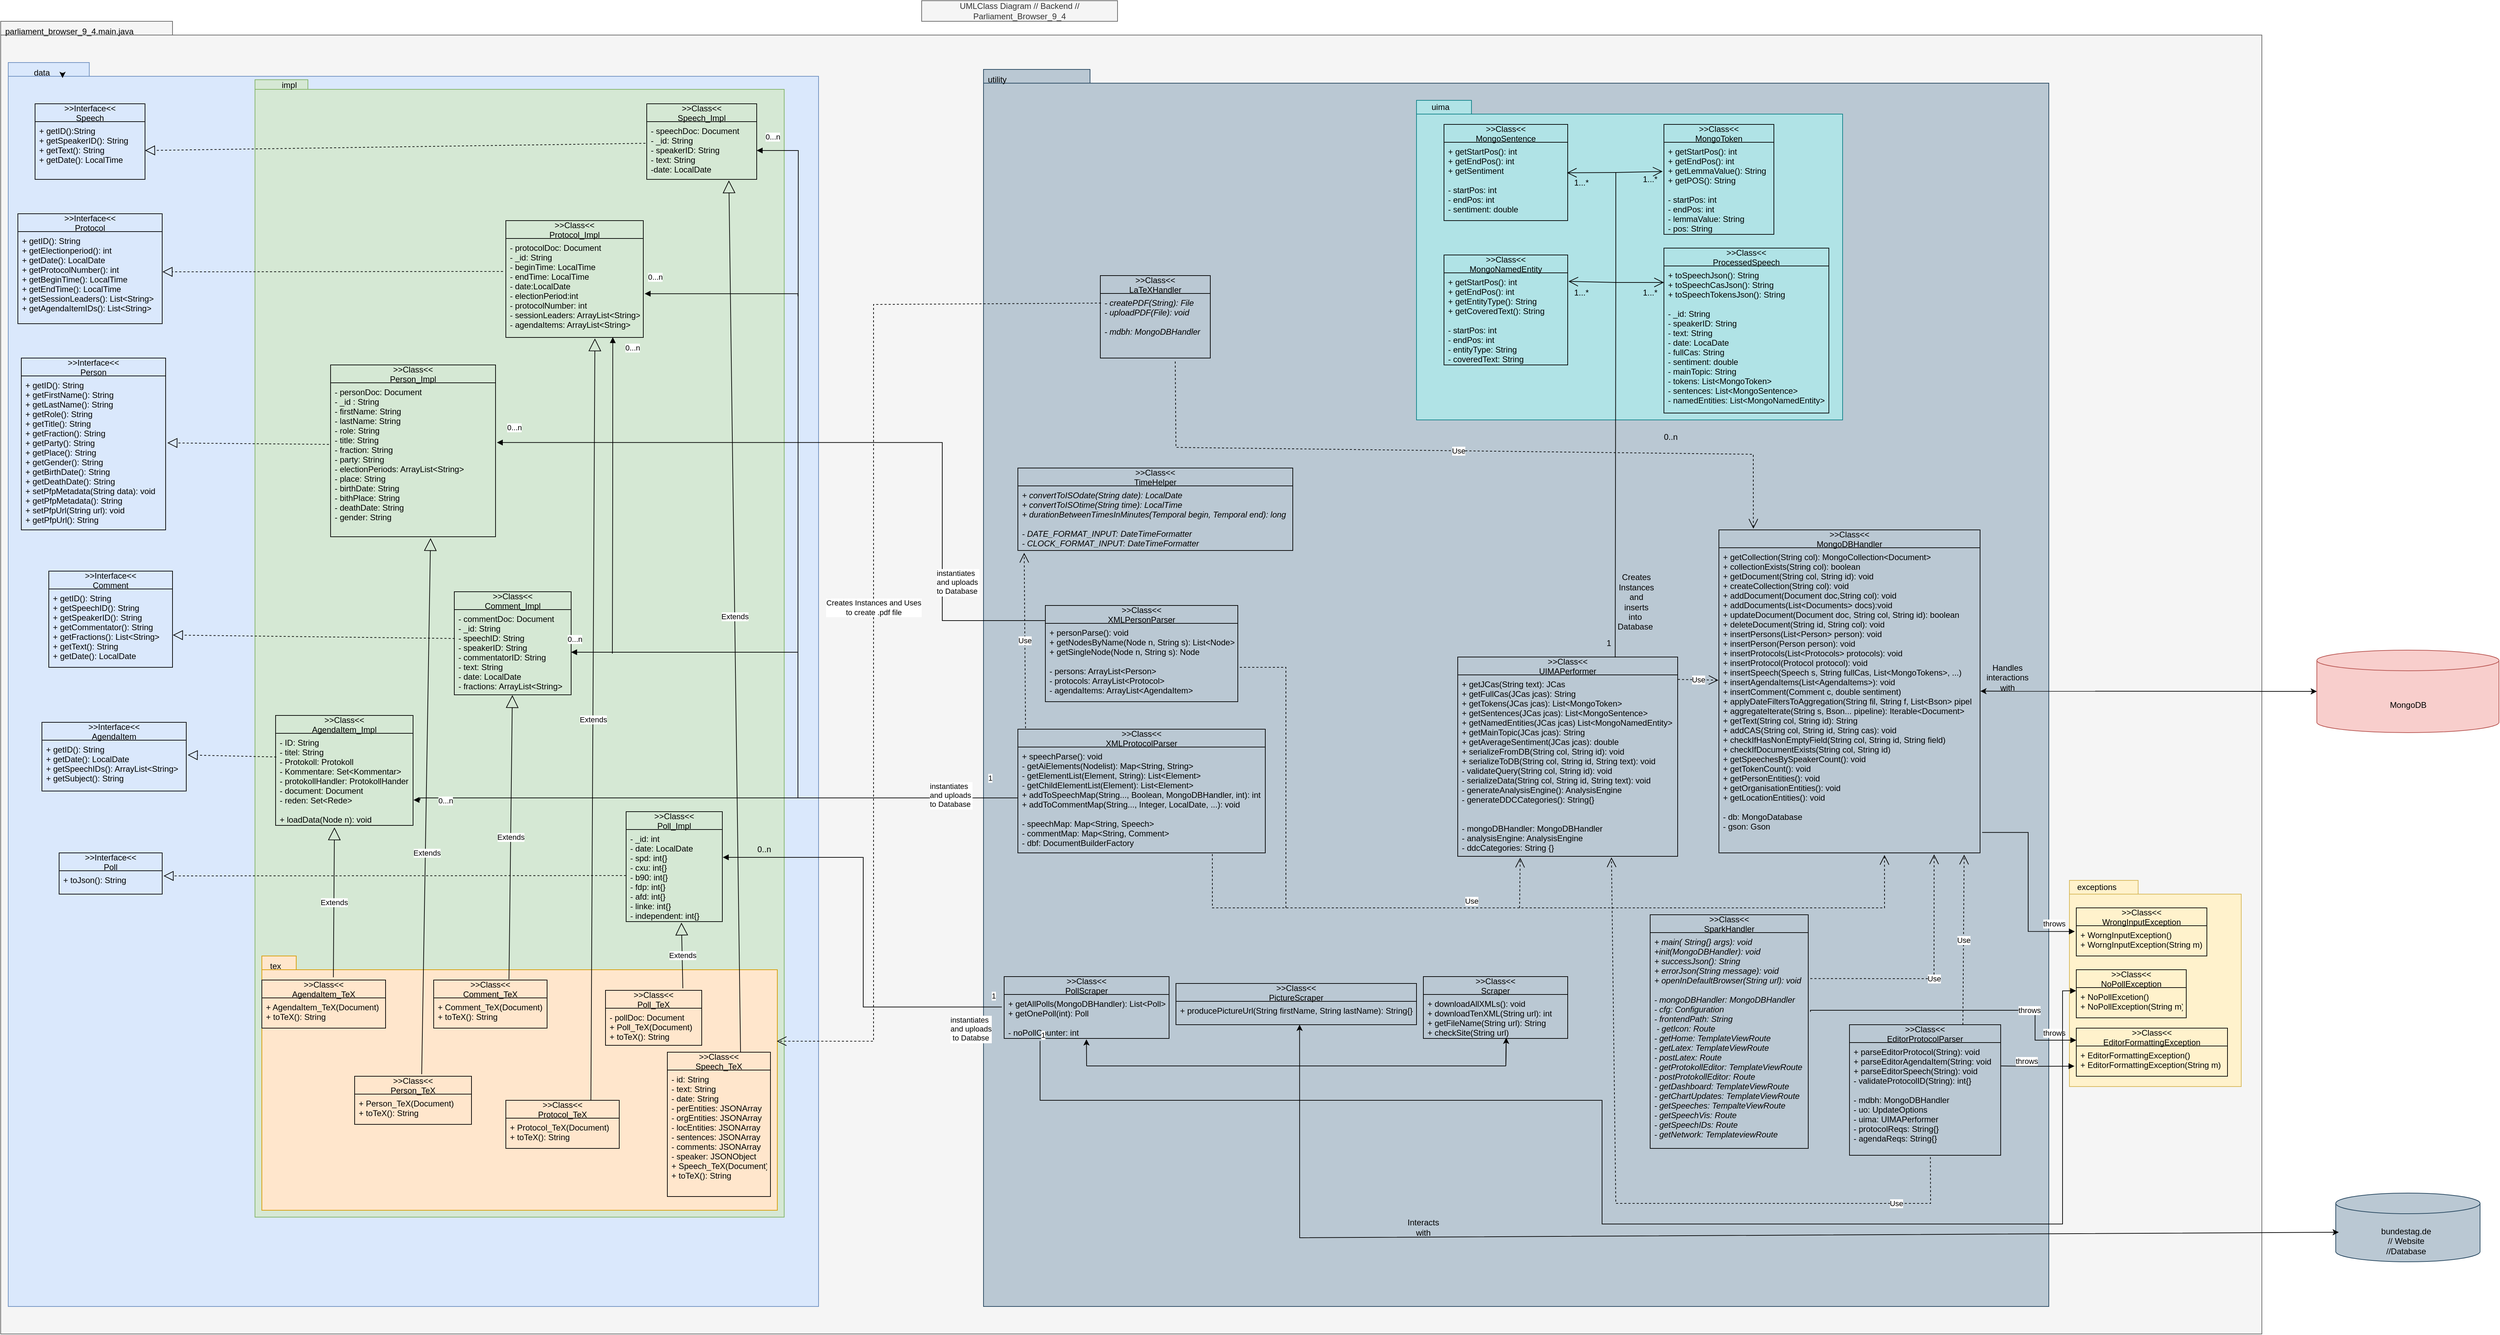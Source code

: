 <mxfile version="20.8.18" type="device"><diagram id="C5RBs43oDa-KdzZeNtuy" name="Page-1"><mxGraphModel dx="883" dy="5576" grid="1" gridSize="10" guides="1" tooltips="1" connect="1" arrows="1" fold="1" page="1" pageScale="1" pageWidth="3300" pageHeight="4681" math="0" shadow="0"><root><mxCell id="WIyWlLk6GJQsqaUBKTNV-0"/><mxCell id="WIyWlLk6GJQsqaUBKTNV-1" parent="WIyWlLk6GJQsqaUBKTNV-0"/><mxCell id="xyf48MyA5dReseuN1rxw-0" value="" style="shape=folder;fontStyle=1;spacingTop=10;tabWidth=250;tabHeight=20;tabPosition=left;html=1;fillColor=#f5f5f5;strokeColor=#666666;fontColor=#333333;" parent="WIyWlLk6GJQsqaUBKTNV-1" vertex="1"><mxGeometry x="20" y="-20" width="3290" height="1910" as="geometry"/></mxCell><mxCell id="xyf48MyA5dReseuN1rxw-2" value="parliament_browser_9_4.main.java" style="text;html=1;strokeColor=none;fillColor=none;align=center;verticalAlign=middle;whiteSpace=wrap;rounded=0;" parent="WIyWlLk6GJQsqaUBKTNV-1" vertex="1"><mxGeometry x="90" y="-20" width="60" height="30" as="geometry"/></mxCell><mxCell id="xyf48MyA5dReseuN1rxw-3" value="" style="shape=folder;fontStyle=1;spacingTop=10;tabWidth=100;tabHeight=20;tabPosition=left;html=1;fillColor=#bac8d3;strokeColor=#23445d;" parent="WIyWlLk6GJQsqaUBKTNV-1" vertex="1"><mxGeometry x="1450" y="50" width="1550" height="1800" as="geometry"/></mxCell><mxCell id="xyf48MyA5dReseuN1rxw-4" value="utility" style="text;html=1;strokeColor=none;fillColor=none;align=center;verticalAlign=middle;whiteSpace=wrap;rounded=0;" parent="WIyWlLk6GJQsqaUBKTNV-1" vertex="1"><mxGeometry x="1440" y="50" width="60" height="30" as="geometry"/></mxCell><mxCell id="xyf48MyA5dReseuN1rxw-5" value="" style="shape=folder;fontStyle=1;spacingTop=10;tabWidth=110;tabHeight=20;tabPosition=left;html=1;fillColor=#dae8fc;strokeColor=#6c8ebf;" parent="WIyWlLk6GJQsqaUBKTNV-1" vertex="1"><mxGeometry x="31" y="40" width="1179" height="1810" as="geometry"/></mxCell><mxCell id="xyf48MyA5dReseuN1rxw-6" value="data" style="text;html=1;strokeColor=none;fillColor=none;align=center;verticalAlign=middle;whiteSpace=wrap;rounded=0;" parent="WIyWlLk6GJQsqaUBKTNV-1" vertex="1"><mxGeometry x="50" y="40" width="60" height="30" as="geometry"/></mxCell><mxCell id="xyf48MyA5dReseuN1rxw-7" style="edgeStyle=orthogonalEdgeStyle;rounded=0;orthogonalLoop=1;jettySize=auto;html=1;exitX=1;exitY=0.5;exitDx=0;exitDy=0;entryX=1;entryY=0.75;entryDx=0;entryDy=0;" parent="WIyWlLk6GJQsqaUBKTNV-1" source="xyf48MyA5dReseuN1rxw-6" target="xyf48MyA5dReseuN1rxw-6" edge="1"><mxGeometry relative="1" as="geometry"/></mxCell><mxCell id="xyf48MyA5dReseuN1rxw-8" value="" style="shape=folder;fontStyle=1;spacingTop=10;tabWidth=100;tabHeight=20;tabPosition=left;html=1;fillColor=#fff2cc;strokeColor=#d6b656;" parent="WIyWlLk6GJQsqaUBKTNV-1" vertex="1"><mxGeometry x="3030" y="1230" width="250" height="300" as="geometry"/></mxCell><mxCell id="xyf48MyA5dReseuN1rxw-9" style="edgeStyle=orthogonalEdgeStyle;rounded=0;orthogonalLoop=1;jettySize=auto;html=1;exitX=0.5;exitY=1;exitDx=0;exitDy=0;exitPerimeter=0;" parent="WIyWlLk6GJQsqaUBKTNV-1" source="xyf48MyA5dReseuN1rxw-8" target="xyf48MyA5dReseuN1rxw-8" edge="1"><mxGeometry relative="1" as="geometry"/></mxCell><mxCell id="xyf48MyA5dReseuN1rxw-16" value="&gt;&gt;Interface&lt;&lt;&#10;Protocol" style="swimlane;fontStyle=0;childLayout=stackLayout;horizontal=1;startSize=26;fillColor=none;horizontalStack=0;resizeParent=1;resizeParentMax=0;resizeLast=0;collapsible=1;marginBottom=0;" parent="WIyWlLk6GJQsqaUBKTNV-1" vertex="1"><mxGeometry x="45" y="260" width="210" height="160" as="geometry"/></mxCell><mxCell id="xyf48MyA5dReseuN1rxw-17" value="+ getID(): String&#10;+ getElectionperiod(): int&#10;+ getDate(): LocalDate&#10;+ getProtocolNumber(): int&#10;+ getBeginTime(): LocalTime&#10;+ getEndTime(): LocalTime&#10;+ getSessionLeaders(): List&lt;String&gt;&#10;+ getAgendaItemIDs(): List&lt;String&gt;" style="text;strokeColor=none;fillColor=none;align=left;verticalAlign=top;spacingLeft=4;spacingRight=4;overflow=hidden;rotatable=0;points=[[0,0.5],[1,0.5]];portConstraint=eastwest;" parent="xyf48MyA5dReseuN1rxw-16" vertex="1"><mxGeometry y="26" width="210" height="134" as="geometry"/></mxCell><mxCell id="xyf48MyA5dReseuN1rxw-18" value="&gt;&gt;Interface&lt;&lt;&#10;Comment" style="swimlane;fontStyle=0;childLayout=stackLayout;horizontal=1;startSize=26;fillColor=none;horizontalStack=0;resizeParent=1;resizeParentMax=0;resizeLast=0;collapsible=1;marginBottom=0;" parent="WIyWlLk6GJQsqaUBKTNV-1" vertex="1"><mxGeometry x="90" y="780" width="180" height="140" as="geometry"/></mxCell><mxCell id="xyf48MyA5dReseuN1rxw-19" value="+ getID(): String&#10;+ getSpeechID(): String&#10;+ getSpeakerID(): String&#10;+ getCommentator(): String&#10;+ getFractions(): List&lt;String&gt;&#10;+ getText(): String&#10;+ getDate(): LocalDate&#10;" style="text;strokeColor=none;fillColor=none;align=left;verticalAlign=top;spacingLeft=4;spacingRight=4;overflow=hidden;rotatable=0;points=[[0,0.5],[1,0.5]];portConstraint=eastwest;" parent="xyf48MyA5dReseuN1rxw-18" vertex="1"><mxGeometry y="26" width="180" height="114" as="geometry"/></mxCell><mxCell id="xyf48MyA5dReseuN1rxw-22" value="&gt;&gt;Class&lt;&lt;&#10;MongoDBHandler" style="swimlane;fontStyle=0;childLayout=stackLayout;horizontal=1;startSize=26;fillColor=none;horizontalStack=0;resizeParent=1;resizeParentMax=0;resizeLast=0;collapsible=1;marginBottom=0;" parent="WIyWlLk6GJQsqaUBKTNV-1" vertex="1"><mxGeometry x="2520" y="720" width="380" height="470" as="geometry"/></mxCell><mxCell id="xyf48MyA5dReseuN1rxw-23" value="+ getCollection(String col): MongoCollection&lt;Document&gt;&#10;+ collectionExists(String col): boolean&#10;+ getDocument(String col, String id): void&#10;+ createCollection(String col): void&#10;+ addDocument(Document doc,String col): void&#10;+ addDocuments(List&lt;Documents&gt; docs):void&#10;+ updateDocument(Document doc, String col, String id): boolean&#10;+ deleteDocument(String id, String col): void&#10;+ insertPersons(List&lt;Person&gt; person): void&#10;+ insertPerson(Person person): void&#10;+ insertProtocols(List&lt;Protocols&gt; protocols): void&#10;+ insertProtocol(Protocol protocol): void&#10;+ insertSpeech(Speech s, String fullCas, List&lt;MongoTokens&gt;, ...)&#10;+ insertAgendaItems(List&lt;AgendaItems&gt;): void&#10;+ insertComment(Comment c, double sentiment)&#10;+ applyDateFiltersToAggregation(String fil, String f, List&lt;Bson&gt; pipel&#10;+ aggregateIterate(String s, Bson... pipeline): Iterable&lt;Document&gt;&#10;+ getText(String col, String id): String&#10;+ addCAS(String col, String id, String cas): void&#10;+ checkIfHasNonEmptyField(String col, String id, String field)&#10;+ checkIfDocumentExists(String col, String id)&#10;+ getSpeechesBySpeakerCount(): void&#10;+ getTokenCount(): void&#10;+ getPersonEntities(): void&#10;+ getOrganisationEntities(): void&#10;+ getLocationEntities(): void&#10;&#10;- db: MongoDatabase&#10;- gson: Gson&#10;&#10;" style="text;strokeColor=none;fillColor=none;align=left;verticalAlign=top;spacingLeft=4;spacingRight=4;overflow=hidden;rotatable=0;points=[[0,0.5],[1,0.5]];portConstraint=eastwest;" parent="xyf48MyA5dReseuN1rxw-22" vertex="1"><mxGeometry y="26" width="380" height="444" as="geometry"/></mxCell><mxCell id="xyf48MyA5dReseuN1rxw-24" value="&gt;&gt;Interface&lt;&lt;&#10;Person" style="swimlane;fontStyle=0;childLayout=stackLayout;horizontal=1;startSize=26;fillColor=none;horizontalStack=0;resizeParent=1;resizeParentMax=0;resizeLast=0;collapsible=1;marginBottom=0;" parent="WIyWlLk6GJQsqaUBKTNV-1" vertex="1"><mxGeometry x="50" y="470" width="210" height="250" as="geometry"/></mxCell><mxCell id="xyf48MyA5dReseuN1rxw-25" value="+ getID(): String&#10;+ getFirstName(): String&#10;+ getLastName(): String&#10;+ getRole(): String&#10;+ getTitle(): String&#10;+ getFraction(): String&#10;+ getParty(): String&#10;+ getPlace(): String&#10;+ getGender(): String&#10;+ getBirthDate(): String&#10;+ getDeathDate(): String&#10;+ setPfpMetadata(String data): void&#10;+ getPfpMetadata(): String&#10;+ setPfpUrl(String url): void&#10;+ getPfpUrl(): String&#10;" style="text;strokeColor=none;fillColor=none;align=left;verticalAlign=top;spacingLeft=4;spacingRight=4;overflow=hidden;rotatable=0;points=[[0,0.5],[1,0.5]];portConstraint=eastwest;" parent="xyf48MyA5dReseuN1rxw-24" vertex="1"><mxGeometry y="26" width="210" height="224" as="geometry"/></mxCell><mxCell id="xyf48MyA5dReseuN1rxw-28" value="&gt;&gt;Interface&lt;&lt;&#10;Speech" style="swimlane;fontStyle=0;childLayout=stackLayout;horizontal=1;startSize=26;fillColor=none;horizontalStack=0;resizeParent=1;resizeParentMax=0;resizeLast=0;collapsible=1;marginBottom=0;" parent="WIyWlLk6GJQsqaUBKTNV-1" vertex="1"><mxGeometry x="70" y="100" width="160" height="110" as="geometry"/></mxCell><mxCell id="xyf48MyA5dReseuN1rxw-29" value="+ getID():String&#10;+ getSpeakerID(): String&#10;+ getText(): String&#10;+ getDate(): LocalTime&#10;&#10;" style="text;strokeColor=none;fillColor=none;align=left;verticalAlign=top;spacingLeft=4;spacingRight=4;overflow=hidden;rotatable=0;points=[[0,0.5],[1,0.5]];portConstraint=eastwest;" parent="xyf48MyA5dReseuN1rxw-28" vertex="1"><mxGeometry y="26" width="160" height="84" as="geometry"/></mxCell><mxCell id="xyf48MyA5dReseuN1rxw-30" value="&gt;&gt;Interface&lt;&lt;&#10;AgendaItem" style="swimlane;fontStyle=0;childLayout=stackLayout;horizontal=1;startSize=26;fillColor=none;horizontalStack=0;resizeParent=1;resizeParentMax=0;resizeLast=0;collapsible=1;marginBottom=0;" parent="WIyWlLk6GJQsqaUBKTNV-1" vertex="1"><mxGeometry x="80" y="1000" width="210" height="100" as="geometry"/></mxCell><mxCell id="xyf48MyA5dReseuN1rxw-31" value="+ getID(): String&#10;+ getDate(): LocalDate&#10;+ getSpeechIDs(): ArrayList&lt;String&gt;&#10;+ getSubject(): String&#10;" style="text;strokeColor=none;fillColor=none;align=left;verticalAlign=top;spacingLeft=4;spacingRight=4;overflow=hidden;rotatable=0;points=[[0,0.5],[1,0.5]];portConstraint=eastwest;" parent="xyf48MyA5dReseuN1rxw-30" vertex="1"><mxGeometry y="26" width="210" height="74" as="geometry"/></mxCell><mxCell id="xyf48MyA5dReseuN1rxw-95" value="1 ..*" style="text;html=1;strokeColor=none;fillColor=none;align=center;verticalAlign=middle;whiteSpace=wrap;rounded=0;" parent="WIyWlLk6GJQsqaUBKTNV-1" vertex="1"><mxGeometry x="830" y="1180" width="60" height="30" as="geometry"/></mxCell><mxCell id="xyf48MyA5dReseuN1rxw-97" value="*" style="text;html=1;strokeColor=none;fillColor=none;align=center;verticalAlign=middle;whiteSpace=wrap;rounded=0;" parent="WIyWlLk6GJQsqaUBKTNV-1" vertex="1"><mxGeometry x="830" y="768" width="60" height="30" as="geometry"/></mxCell><mxCell id="xyf48MyA5dReseuN1rxw-105" value="1..*" style="text;html=1;strokeColor=none;fillColor=none;align=center;verticalAlign=middle;whiteSpace=wrap;rounded=0;" parent="WIyWlLk6GJQsqaUBKTNV-1" vertex="1"><mxGeometry x="650" y="540" width="60" height="30" as="geometry"/></mxCell><mxCell id="xyf48MyA5dReseuN1rxw-106" value="1..*" style="text;html=1;strokeColor=none;fillColor=none;align=center;verticalAlign=middle;whiteSpace=wrap;rounded=0;" parent="WIyWlLk6GJQsqaUBKTNV-1" vertex="1"><mxGeometry x="650" y="738" width="60" height="30" as="geometry"/></mxCell><mxCell id="xyf48MyA5dReseuN1rxw-111" value="1" style="text;html=1;strokeColor=none;fillColor=none;align=center;verticalAlign=middle;whiteSpace=wrap;rounded=0;" parent="WIyWlLk6GJQsqaUBKTNV-1" vertex="1"><mxGeometry x="830" y="850" width="60" height="30" as="geometry"/></mxCell><mxCell id="xyf48MyA5dReseuN1rxw-125" value="1..*" style="text;html=1;strokeColor=none;fillColor=none;align=center;verticalAlign=middle;whiteSpace=wrap;rounded=0;" parent="WIyWlLk6GJQsqaUBKTNV-1" vertex="1"><mxGeometry x="380" y="360" width="60" height="30" as="geometry"/></mxCell><mxCell id="xyf48MyA5dReseuN1rxw-128" value="0..*" style="text;html=1;strokeColor=none;fillColor=none;align=center;verticalAlign=middle;whiteSpace=wrap;rounded=0;" parent="WIyWlLk6GJQsqaUBKTNV-1" vertex="1"><mxGeometry x="480" y="960" width="60" height="30" as="geometry"/></mxCell><mxCell id="xyf48MyA5dReseuN1rxw-164" value="" style="endArrow=none;dashed=1;endFill=0;endSize=12;html=1;rounded=0;entryX=1;entryY=0.575;entryDx=0;entryDy=0;entryPerimeter=0;exitX=-0.016;exitY=0.399;exitDx=0;exitDy=0;exitPerimeter=0;" parent="WIyWlLk6GJQsqaUBKTNV-1" source="xyf48MyA5dReseuN1rxw-51" edge="1"><mxGeometry width="160" relative="1" as="geometry"><mxPoint x="1570" y="310" as="sourcePoint"/><mxPoint x="700" y="337.25" as="targetPoint"/></mxGeometry></mxCell><mxCell id="xyf48MyA5dReseuN1rxw-166" value="0..*" style="text;html=1;strokeColor=none;fillColor=none;align=center;verticalAlign=middle;whiteSpace=wrap;rounded=0;" parent="WIyWlLk6GJQsqaUBKTNV-1" vertex="1"><mxGeometry x="640" y="610" width="60" height="30" as="geometry"/></mxCell><mxCell id="xyf48MyA5dReseuN1rxw-168" value="0..*" style="text;html=1;strokeColor=none;fillColor=none;align=center;verticalAlign=middle;whiteSpace=wrap;rounded=0;" parent="WIyWlLk6GJQsqaUBKTNV-1" vertex="1"><mxGeometry x="940" y="1180" width="60" height="30" as="geometry"/></mxCell><mxCell id="xyf48MyA5dReseuN1rxw-171" value="UMLClass Diagram // Backend // Parliament_Browser_9_4" style="text;html=1;strokeColor=#666666;fillColor=#f5f5f5;align=center;verticalAlign=middle;whiteSpace=wrap;rounded=0;fontColor=#333333;" parent="WIyWlLk6GJQsqaUBKTNV-1" vertex="1"><mxGeometry x="1360" y="-50" width="285" height="30" as="geometry"/></mxCell><mxCell id="9jCk7KQ5Gpk4ZZ7GLG76-28" value="" style="shape=cylinder3;whiteSpace=wrap;html=1;boundedLbl=1;backgroundOutline=1;size=15;fillColor=#f8cecc;strokeColor=#b85450;" parent="WIyWlLk6GJQsqaUBKTNV-1" vertex="1"><mxGeometry x="3390" y="895" width="265" height="120" as="geometry"/></mxCell><mxCell id="bKCYojIQDhJNtT8C3ErF-2" value="" style="shape=folder;fontStyle=1;spacingTop=10;tabWidth=40;tabHeight=14;tabPosition=left;html=1;fillColor=#d5e8d4;strokeColor=#82b366;" parent="WIyWlLk6GJQsqaUBKTNV-1" vertex="1"><mxGeometry x="390" y="65" width="770" height="1655" as="geometry"/></mxCell><mxCell id="xyf48MyA5dReseuN1rxw-62" value="&gt;&gt;Class&lt;&lt;&#10;Person_Impl" style="swimlane;fontStyle=0;childLayout=stackLayout;horizontal=1;startSize=26;fillColor=none;horizontalStack=0;resizeParent=1;resizeParentMax=0;resizeLast=0;collapsible=1;marginBottom=0;" parent="WIyWlLk6GJQsqaUBKTNV-1" vertex="1"><mxGeometry x="500" y="480" width="240" height="250" as="geometry"/></mxCell><mxCell id="xyf48MyA5dReseuN1rxw-63" value="- personDoc: Document&#10;- _id : String&#10;- firstName: String&#10;- lastName: String&#10;- role: String&#10;- title: String&#10;- fraction: String&#10;- party: String&#10;- electionPeriods: ArrayList&lt;String&gt;&#10;- place: String&#10;- birthDate: String&#10;- bithPlace: String&#10;- deathDate: String&#10;- gender: String&#10;&#10;" style="text;strokeColor=none;fillColor=none;align=left;verticalAlign=top;spacingLeft=4;spacingRight=4;overflow=hidden;rotatable=0;points=[[0,0.5],[1,0.5]];portConstraint=eastwest;" parent="xyf48MyA5dReseuN1rxw-62" vertex="1"><mxGeometry y="26" width="240" height="224" as="geometry"/></mxCell><mxCell id="bKCYojIQDhJNtT8C3ErF-3" value="" style="endArrow=block;dashed=1;endFill=0;endSize=12;html=1;rounded=0;exitX=-0.01;exitY=0.4;exitDx=0;exitDy=0;exitPerimeter=0;entryX=1.012;entryY=0.435;entryDx=0;entryDy=0;entryPerimeter=0;" parent="WIyWlLk6GJQsqaUBKTNV-1" source="xyf48MyA5dReseuN1rxw-63" target="xyf48MyA5dReseuN1rxw-25" edge="1"><mxGeometry width="160" relative="1" as="geometry"><mxPoint x="530" y="650" as="sourcePoint"/><mxPoint x="690" y="650" as="targetPoint"/></mxGeometry></mxCell><mxCell id="bKCYojIQDhJNtT8C3ErF-4" value="impl" style="text;html=1;strokeColor=none;fillColor=none;align=center;verticalAlign=middle;whiteSpace=wrap;rounded=0;" parent="WIyWlLk6GJQsqaUBKTNV-1" vertex="1"><mxGeometry x="400" y="65" width="80" height="15" as="geometry"/></mxCell><mxCell id="xyf48MyA5dReseuN1rxw-50" value="&gt;&gt;Class&lt;&lt;&#10;Speech_Impl" style="swimlane;fontStyle=0;childLayout=stackLayout;horizontal=1;startSize=26;fillColor=none;horizontalStack=0;resizeParent=1;resizeParentMax=0;resizeLast=0;collapsible=1;marginBottom=0;" parent="WIyWlLk6GJQsqaUBKTNV-1" vertex="1"><mxGeometry x="960" y="100" width="160" height="110" as="geometry"/></mxCell><mxCell id="xyf48MyA5dReseuN1rxw-51" value="- speechDoc: Document&#10;- _id: String&#10;- speakerID: String&#10;- text: String&#10;-date: LocalDate" style="text;strokeColor=none;fillColor=none;align=left;verticalAlign=top;spacingLeft=4;spacingRight=4;overflow=hidden;rotatable=0;points=[[0,0.5],[1,0.5]];portConstraint=eastwest;" parent="xyf48MyA5dReseuN1rxw-50" vertex="1"><mxGeometry y="26" width="160" height="84" as="geometry"/></mxCell><mxCell id="bKCYojIQDhJNtT8C3ErF-5" value="" style="endArrow=block;dashed=1;endFill=0;endSize=12;html=1;rounded=0;exitX=-0.012;exitY=0.375;exitDx=0;exitDy=0;exitPerimeter=0;entryX=1;entryY=0.5;entryDx=0;entryDy=0;" parent="WIyWlLk6GJQsqaUBKTNV-1" source="xyf48MyA5dReseuN1rxw-51" target="xyf48MyA5dReseuN1rxw-29" edge="1"><mxGeometry width="160" relative="1" as="geometry"><mxPoint x="260" y="410" as="sourcePoint"/><mxPoint x="420" y="410" as="targetPoint"/></mxGeometry></mxCell><mxCell id="xyf48MyA5dReseuN1rxw-56" value="&gt;&gt;Class&lt;&lt;&#10;Protocol_Impl" style="swimlane;fontStyle=0;childLayout=stackLayout;horizontal=1;startSize=26;fillColor=none;horizontalStack=0;resizeParent=1;resizeParentMax=0;resizeLast=0;collapsible=1;marginBottom=0;" parent="WIyWlLk6GJQsqaUBKTNV-1" vertex="1"><mxGeometry x="755" y="270" width="200" height="170" as="geometry"/></mxCell><mxCell id="xyf48MyA5dReseuN1rxw-57" value="- protocolDoc: Document&#10;- _id: String&#10;- beginTime: LocalTime&#10;- endTime: LocalTime&#10;- date:LocalDate&#10;- electionPeriod:int&#10;- protocolNumber: int&#10;- sessionLeaders: ArrayList&lt;String&gt;&#10;- agendaItems: ArrayList&lt;String&gt;&#10;" style="text;strokeColor=none;fillColor=none;align=left;verticalAlign=top;spacingLeft=4;spacingRight=4;overflow=hidden;rotatable=0;points=[[0,0.5],[1,0.5]];portConstraint=eastwest;" parent="xyf48MyA5dReseuN1rxw-56" vertex="1"><mxGeometry y="26" width="200" height="144" as="geometry"/></mxCell><mxCell id="bKCYojIQDhJNtT8C3ErF-6" value="" style="endArrow=block;dashed=1;endFill=0;endSize=12;html=1;rounded=0;exitX=-0.021;exitY=0.333;exitDx=0;exitDy=0;exitPerimeter=0;entryX=1.002;entryY=0.437;entryDx=0;entryDy=0;entryPerimeter=0;" parent="WIyWlLk6GJQsqaUBKTNV-1" source="xyf48MyA5dReseuN1rxw-57" target="xyf48MyA5dReseuN1rxw-17" edge="1"><mxGeometry width="160" relative="1" as="geometry"><mxPoint x="490" y="400" as="sourcePoint"/><mxPoint x="650" y="400" as="targetPoint"/></mxGeometry></mxCell><mxCell id="xyf48MyA5dReseuN1rxw-44" value="&gt;&gt;Class&lt;&lt;&#10;Comment_Impl" style="swimlane;fontStyle=0;childLayout=stackLayout;horizontal=1;startSize=26;fillColor=none;horizontalStack=0;resizeParent=1;resizeParentMax=0;resizeLast=0;collapsible=1;marginBottom=0;" parent="WIyWlLk6GJQsqaUBKTNV-1" vertex="1"><mxGeometry x="680" y="810" width="170" height="150" as="geometry"/></mxCell><mxCell id="xyf48MyA5dReseuN1rxw-45" value="- commentDoc: Document&#10;- _id: String&#10;- speechID: String&#10;- speakerID: String&#10;- commentatorID: String&#10;- text: String&#10;- date: LocalDate&#10;- fractions: ArrayList&lt;String&gt;" style="text;strokeColor=none;fillColor=none;align=left;verticalAlign=top;spacingLeft=4;spacingRight=4;overflow=hidden;rotatable=0;points=[[0,0.5],[1,0.5]];portConstraint=eastwest;" parent="xyf48MyA5dReseuN1rxw-44" vertex="1"><mxGeometry y="26" width="170" height="124" as="geometry"/></mxCell><mxCell id="bKCYojIQDhJNtT8C3ErF-7" value="" style="endArrow=block;dashed=1;endFill=0;endSize=12;html=1;rounded=0;exitX=0.004;exitY=0.339;exitDx=0;exitDy=0;exitPerimeter=0;entryX=1.003;entryY=0.588;entryDx=0;entryDy=0;entryPerimeter=0;" parent="WIyWlLk6GJQsqaUBKTNV-1" source="xyf48MyA5dReseuN1rxw-45" target="xyf48MyA5dReseuN1rxw-19" edge="1"><mxGeometry width="160" relative="1" as="geometry"><mxPoint x="620" y="860" as="sourcePoint"/><mxPoint x="780" y="860" as="targetPoint"/></mxGeometry></mxCell><mxCell id="xyf48MyA5dReseuN1rxw-64" value="&gt;&gt;Class&lt;&lt;&#10;AgendaItem_Impl" style="swimlane;fontStyle=0;childLayout=stackLayout;horizontal=1;startSize=26;fillColor=none;horizontalStack=0;resizeParent=1;resizeParentMax=0;resizeLast=0;collapsible=1;marginBottom=0;" parent="WIyWlLk6GJQsqaUBKTNV-1" vertex="1"><mxGeometry x="420" y="990" width="200" height="160" as="geometry"/></mxCell><mxCell id="xyf48MyA5dReseuN1rxw-65" value="- ID: String&#10;- titel: String&#10;- Protokoll: Protokoll&#10;- Kommentare: Set&lt;Kommentar&gt;&#10;- protokollHandler: ProtokollHander&#10;- document: Document&#10;- reden: Set&lt;Rede&gt;&#10;&#10;+ loadData(Node n): void" style="text;strokeColor=none;fillColor=none;align=left;verticalAlign=top;spacingLeft=4;spacingRight=4;overflow=hidden;rotatable=0;points=[[0,0.5],[1,0.5]];portConstraint=eastwest;" parent="xyf48MyA5dReseuN1rxw-64" vertex="1"><mxGeometry y="26" width="200" height="134" as="geometry"/></mxCell><mxCell id="bKCYojIQDhJNtT8C3ErF-8" value="" style="endArrow=block;dashed=1;endFill=0;endSize=12;html=1;rounded=0;exitX=0.005;exitY=0.257;exitDx=0;exitDy=0;exitPerimeter=0;entryX=1.01;entryY=0.291;entryDx=0;entryDy=0;entryPerimeter=0;" parent="WIyWlLk6GJQsqaUBKTNV-1" source="xyf48MyA5dReseuN1rxw-65" target="xyf48MyA5dReseuN1rxw-31" edge="1"><mxGeometry width="160" relative="1" as="geometry"><mxPoint x="730" y="1030" as="sourcePoint"/><mxPoint x="890" y="1030" as="targetPoint"/></mxGeometry></mxCell><mxCell id="bKCYojIQDhJNtT8C3ErF-11" value="&gt;&gt;Class&lt;&lt;&#10;PictureScraper" style="swimlane;fontStyle=0;childLayout=stackLayout;horizontal=1;startSize=26;fillColor=none;horizontalStack=0;resizeParent=1;resizeParentMax=0;resizeLast=0;collapsible=1;marginBottom=0;" parent="WIyWlLk6GJQsqaUBKTNV-1" vertex="1"><mxGeometry x="1730" y="1380" width="350" height="60" as="geometry"/></mxCell><mxCell id="bKCYojIQDhJNtT8C3ErF-12" value="+ producePictureUrl(String firstName, String lastName): String{}" style="text;strokeColor=none;fillColor=none;align=left;verticalAlign=top;spacingLeft=4;spacingRight=4;overflow=hidden;rotatable=0;points=[[0,0.5],[1,0.5]];portConstraint=eastwest;" parent="bKCYojIQDhJNtT8C3ErF-11" vertex="1"><mxGeometry y="26" width="350" height="34" as="geometry"/></mxCell><mxCell id="bKCYojIQDhJNtT8C3ErF-15" value="&gt;&gt;Class&lt;&lt;&#10;Scraper" style="swimlane;fontStyle=0;childLayout=stackLayout;horizontal=1;startSize=26;fillColor=none;horizontalStack=0;resizeParent=1;resizeParentMax=0;resizeLast=0;collapsible=1;marginBottom=0;" parent="WIyWlLk6GJQsqaUBKTNV-1" vertex="1"><mxGeometry x="2090" y="1370" width="210" height="90" as="geometry"/></mxCell><mxCell id="bKCYojIQDhJNtT8C3ErF-16" value="+ downloadAllXMLs(): void&#10;+ downloadTenXML(String url): int&#10;+ getFileName(String url): String&#10;+ checkSite(String url)" style="text;strokeColor=none;fillColor=none;align=left;verticalAlign=top;spacingLeft=4;spacingRight=4;overflow=hidden;rotatable=0;points=[[0,0.5],[1,0.5]];portConstraint=eastwest;" parent="bKCYojIQDhJNtT8C3ErF-15" vertex="1"><mxGeometry y="26" width="210" height="64" as="geometry"/></mxCell><mxCell id="bKCYojIQDhJNtT8C3ErF-17" value="&gt;&gt;Class&lt;&lt;&#10;TimeHelper" style="swimlane;fontStyle=0;childLayout=stackLayout;horizontal=1;startSize=26;fillColor=none;horizontalStack=0;resizeParent=1;resizeParentMax=0;resizeLast=0;collapsible=1;marginBottom=0;" parent="WIyWlLk6GJQsqaUBKTNV-1" vertex="1"><mxGeometry x="1500" y="630" width="400" height="120" as="geometry"/></mxCell><mxCell id="bKCYojIQDhJNtT8C3ErF-18" value="+ convertToISOdate(String date): LocalDate&#10;+ convertToISOtime(String time): LocalTime&#10;+ durationBetweenTimesInMinutes(Temporal begin, Temporal end): long&#10;&#10;- DATE_FORMAT_INPUT: DateTimeFormatter&#10;- CLOCK_FORMAT_INPUT: DateTimeFormatter" style="text;strokeColor=none;fillColor=none;align=left;verticalAlign=top;spacingLeft=4;spacingRight=4;overflow=hidden;rotatable=0;points=[[0,0.5],[1,0.5]];portConstraint=eastwest;fontStyle=2" parent="bKCYojIQDhJNtT8C3ErF-17" vertex="1"><mxGeometry y="26" width="400" height="94" as="geometry"/></mxCell><mxCell id="bKCYojIQDhJNtT8C3ErF-19" value="&gt;&gt;Class&lt;&lt;&#10;UIMAPerformer" style="swimlane;fontStyle=0;childLayout=stackLayout;horizontal=1;startSize=26;fillColor=none;horizontalStack=0;resizeParent=1;resizeParentMax=0;resizeLast=0;collapsible=1;marginBottom=0;" parent="WIyWlLk6GJQsqaUBKTNV-1" vertex="1"><mxGeometry x="2140" y="905" width="320" height="290" as="geometry"/></mxCell><mxCell id="bKCYojIQDhJNtT8C3ErF-20" value="+ getJCas(String text): JCas&#10;+ getFullCas(JCas jcas): String&#10;+ getTokens(JCas jcas): List&lt;MongoToken&gt;&#10;+ getSentences(JCas jcas): List&lt;MongoSentence&gt;&#10;+ getNamedEntities(JCas jcas) List&lt;MongoNamedEntity&gt;&#10;+ getMainTopic(JCas jcas): String&#10;+ getAverageSentiment(JCas jcas): double&#10;+ serializeFromDB(String col, String id): void&#10;+ serializeToDB(String col, String id, String text): void&#10;- validateQuery(String col, String id): void&#10;- serializeData(String col, String id, String text): void&#10;- generateAnalysisEngine(): AnalysisEngine&#10;- generateDDCCategories(): String{}&#10;&#10;&#10;- mongoDBHandler: MongoDBHandler&#10;- analysisEngine: AnalysisEngine&#10;- ddcCategories: String {}" style="text;strokeColor=none;fillColor=none;align=left;verticalAlign=top;spacingLeft=4;spacingRight=4;overflow=hidden;rotatable=0;points=[[0,0.5],[1,0.5]];portConstraint=eastwest;" parent="bKCYojIQDhJNtT8C3ErF-19" vertex="1"><mxGeometry y="26" width="320" height="264" as="geometry"/></mxCell><mxCell id="uexgbcZ9CsDmQwAUj1Xh-0" value="" style="shape=folder;fontStyle=1;spacingTop=10;tabWidth=80;tabHeight=20;tabPosition=left;html=1;fillColor=#b0e3e6;strokeColor=#0e8088;" parent="WIyWlLk6GJQsqaUBKTNV-1" vertex="1"><mxGeometry x="2080" y="95" width="620" height="465" as="geometry"/></mxCell><mxCell id="uexgbcZ9CsDmQwAUj1Xh-1" value="uima" style="text;html=1;strokeColor=none;fillColor=none;align=center;verticalAlign=middle;whiteSpace=wrap;rounded=0;" parent="WIyWlLk6GJQsqaUBKTNV-1" vertex="1"><mxGeometry x="2080" y="95" width="70" height="20" as="geometry"/></mxCell><mxCell id="uexgbcZ9CsDmQwAUj1Xh-2" value="&gt;&gt;Class&lt;&lt;&#10;MongoNamedEntity" style="swimlane;fontStyle=0;childLayout=stackLayout;horizontal=1;startSize=26;fillColor=none;horizontalStack=0;resizeParent=1;resizeParentMax=0;resizeLast=0;collapsible=1;marginBottom=0;" parent="WIyWlLk6GJQsqaUBKTNV-1" vertex="1"><mxGeometry x="2120" y="320" width="180" height="160" as="geometry"/></mxCell><mxCell id="uexgbcZ9CsDmQwAUj1Xh-3" value="+ getStartPos(): int&#10;+ getEndPos(): int&#10;+ getEntityType(): String&#10;+ getCoveredText(): String&#10;&#10;- startPos: int&#10;- endPos: int&#10;- entityType: String&#10;- coveredText: String" style="text;strokeColor=none;fillColor=none;align=left;verticalAlign=top;spacingLeft=4;spacingRight=4;overflow=hidden;rotatable=0;points=[[0,0.5],[1,0.5]];portConstraint=eastwest;" parent="uexgbcZ9CsDmQwAUj1Xh-2" vertex="1"><mxGeometry y="26" width="180" height="134" as="geometry"/></mxCell><mxCell id="uexgbcZ9CsDmQwAUj1Xh-4" value="&gt;&gt;Class&lt;&lt;&#10;MongoSentence" style="swimlane;fontStyle=0;childLayout=stackLayout;horizontal=1;startSize=26;fillColor=none;horizontalStack=0;resizeParent=1;resizeParentMax=0;resizeLast=0;collapsible=1;marginBottom=0;" parent="WIyWlLk6GJQsqaUBKTNV-1" vertex="1"><mxGeometry x="2120" y="130" width="180" height="140" as="geometry"/></mxCell><mxCell id="uexgbcZ9CsDmQwAUj1Xh-5" value="+ getStartPos(): int&#10;+ getEndPos(): int&#10;+ getSentiment&#10;&#10;- startPos: int&#10;- endPos: int&#10;- sentiment: double" style="text;strokeColor=none;fillColor=none;align=left;verticalAlign=top;spacingLeft=4;spacingRight=4;overflow=hidden;rotatable=0;points=[[0,0.5],[1,0.5]];portConstraint=eastwest;" parent="uexgbcZ9CsDmQwAUj1Xh-4" vertex="1"><mxGeometry y="26" width="180" height="114" as="geometry"/></mxCell><mxCell id="uexgbcZ9CsDmQwAUj1Xh-6" value="&gt;&gt;Class&lt;&lt;&#10;MongoToken" style="swimlane;fontStyle=0;childLayout=stackLayout;horizontal=1;startSize=26;fillColor=none;horizontalStack=0;resizeParent=1;resizeParentMax=0;resizeLast=0;collapsible=1;marginBottom=0;" parent="WIyWlLk6GJQsqaUBKTNV-1" vertex="1"><mxGeometry x="2440" y="130" width="160" height="160" as="geometry"/></mxCell><mxCell id="uexgbcZ9CsDmQwAUj1Xh-7" value="+ getStartPos(): int&#10;+ getEndPos(): int&#10;+ getLemmaValue(): String&#10;+ getPOS(): String&#10;&#10;- startPos: int&#10;- endPos: int&#10;- lemmaValue: String&#10;- pos: String" style="text;strokeColor=none;fillColor=none;align=left;verticalAlign=top;spacingLeft=4;spacingRight=4;overflow=hidden;rotatable=0;points=[[0,0.5],[1,0.5]];portConstraint=eastwest;" parent="uexgbcZ9CsDmQwAUj1Xh-6" vertex="1"><mxGeometry y="26" width="160" height="134" as="geometry"/></mxCell><mxCell id="uexgbcZ9CsDmQwAUj1Xh-8" value="&gt;&gt;Class&lt;&lt;&#10;ProcessedSpeech" style="swimlane;fontStyle=0;childLayout=stackLayout;horizontal=1;startSize=26;fillColor=none;horizontalStack=0;resizeParent=1;resizeParentMax=0;resizeLast=0;collapsible=1;marginBottom=0;" parent="WIyWlLk6GJQsqaUBKTNV-1" vertex="1"><mxGeometry x="2440" y="310" width="240" height="240" as="geometry"/></mxCell><mxCell id="uexgbcZ9CsDmQwAUj1Xh-9" value="+ toSpeechJson(): String&#10;+ toSpeechCasJson(): String&#10;+ toSpeechTokensJson(): String&#10;&#10;- _id: String&#10;- speakerID: String&#10;- text: String&#10;- date: LocaDate&#10;- fullCas: String&#10;- sentiment: double&#10;- mainTopic: String&#10;- tokens: List&lt;MongoToken&gt;&#10;- sentences: List&lt;MongoSentence&gt;&#10;- namedEntities: List&lt;MongoNamedEntity&gt;" style="text;strokeColor=none;fillColor=none;align=left;verticalAlign=top;spacingLeft=4;spacingRight=4;overflow=hidden;rotatable=0;points=[[0,0.5],[1,0.5]];portConstraint=eastwest;" parent="uexgbcZ9CsDmQwAUj1Xh-8" vertex="1"><mxGeometry y="26" width="240" height="214" as="geometry"/></mxCell><mxCell id="uexgbcZ9CsDmQwAUj1Xh-10" value="&gt;&gt;Class&lt;&lt;&#10;PollScraper" style="swimlane;fontStyle=0;childLayout=stackLayout;horizontal=1;startSize=26;fillColor=none;horizontalStack=0;resizeParent=1;resizeParentMax=0;resizeLast=0;collapsible=1;marginBottom=0;" parent="WIyWlLk6GJQsqaUBKTNV-1" vertex="1"><mxGeometry x="1480" y="1370" width="240" height="90" as="geometry"/></mxCell><mxCell id="uexgbcZ9CsDmQwAUj1Xh-11" value="+ getAllPolls(MongoDBHandler): List&lt;Poll&gt;&#10;+ getOnePoll(int): Poll&#10;&#10;- noPollCounter: int" style="text;strokeColor=none;fillColor=none;align=left;verticalAlign=top;spacingLeft=4;spacingRight=4;overflow=hidden;rotatable=0;points=[[0,0.5],[1,0.5]];portConstraint=eastwest;" parent="uexgbcZ9CsDmQwAUj1Xh-10" vertex="1"><mxGeometry y="26" width="240" height="64" as="geometry"/></mxCell><mxCell id="uexgbcZ9CsDmQwAUj1Xh-12" value="&gt;&gt;Class&lt;&lt;&#10;XMLPersonParser" style="swimlane;fontStyle=0;childLayout=stackLayout;horizontal=1;startSize=26;fillColor=none;horizontalStack=0;resizeParent=1;resizeParentMax=0;resizeLast=0;collapsible=1;marginBottom=0;" parent="WIyWlLk6GJQsqaUBKTNV-1" vertex="1"><mxGeometry x="1540" y="830" width="280" height="140" as="geometry"/></mxCell><mxCell id="uexgbcZ9CsDmQwAUj1Xh-13" value="+ personParse(): void&#10;+ getNodesByName(Node n, String s): List&lt;Node&gt;&#10;+ getSingleNode(Node n, String s): Node&#10;&#10;- persons: ArrayList&lt;Person&gt;&#10;- protocols: ArrayList&lt;Protocol&gt;&#10;- agendaItems: ArrayList&lt;AgendaItem&gt;&#10;&#10;" style="text;strokeColor=none;fillColor=none;align=left;verticalAlign=top;spacingLeft=4;spacingRight=4;overflow=hidden;rotatable=0;points=[[0,0.5],[1,0.5]];portConstraint=eastwest;" parent="uexgbcZ9CsDmQwAUj1Xh-12" vertex="1"><mxGeometry y="26" width="280" height="114" as="geometry"/></mxCell><mxCell id="uexgbcZ9CsDmQwAUj1Xh-14" value="&gt;&gt;Interface&lt;&lt;&#10;Poll" style="swimlane;fontStyle=0;childLayout=stackLayout;horizontal=1;startSize=26;fillColor=none;horizontalStack=0;resizeParent=1;resizeParentMax=0;resizeLast=0;collapsible=1;marginBottom=0;" parent="WIyWlLk6GJQsqaUBKTNV-1" vertex="1"><mxGeometry x="105" y="1190" width="150" height="60" as="geometry"/></mxCell><mxCell id="uexgbcZ9CsDmQwAUj1Xh-15" value="+ toJson(): String" style="text;strokeColor=none;fillColor=none;align=left;verticalAlign=top;spacingLeft=4;spacingRight=4;overflow=hidden;rotatable=0;points=[[0,0.5],[1,0.5]];portConstraint=eastwest;" parent="uexgbcZ9CsDmQwAUj1Xh-14" vertex="1"><mxGeometry y="26" width="150" height="34" as="geometry"/></mxCell><mxCell id="uexgbcZ9CsDmQwAUj1Xh-16" value="&gt;&gt;Class&lt;&lt;&#10;Poll_Impl" style="swimlane;fontStyle=0;childLayout=stackLayout;horizontal=1;startSize=26;fillColor=none;horizontalStack=0;resizeParent=1;resizeParentMax=0;resizeLast=0;collapsible=1;marginBottom=0;" parent="WIyWlLk6GJQsqaUBKTNV-1" vertex="1"><mxGeometry x="930" y="1130" width="140" height="160" as="geometry"/></mxCell><mxCell id="uexgbcZ9CsDmQwAUj1Xh-17" value="- _id: int&#10;- date: LocalDate&#10;- spd: int{}&#10;- cxu: int{}&#10;- b90: int{}&#10;- fdp: int{}&#10;- afd: int{}&#10;- linke: int{}&#10;- independent: int{}" style="text;strokeColor=none;fillColor=none;align=left;verticalAlign=top;spacingLeft=4;spacingRight=4;overflow=hidden;rotatable=0;points=[[0,0.5],[1,0.5]];portConstraint=eastwest;" parent="uexgbcZ9CsDmQwAUj1Xh-16" vertex="1"><mxGeometry y="26" width="140" height="134" as="geometry"/></mxCell><mxCell id="uexgbcZ9CsDmQwAUj1Xh-18" value="" style="endArrow=block;dashed=1;endFill=0;endSize=12;html=1;rounded=0;exitX=0;exitY=0.5;exitDx=0;exitDy=0;entryX=1.013;entryY=0.221;entryDx=0;entryDy=0;entryPerimeter=0;" parent="WIyWlLk6GJQsqaUBKTNV-1" source="uexgbcZ9CsDmQwAUj1Xh-17" target="uexgbcZ9CsDmQwAUj1Xh-15" edge="1"><mxGeometry width="160" relative="1" as="geometry"><mxPoint x="790" y="1060" as="sourcePoint"/><mxPoint x="950" y="1060" as="targetPoint"/></mxGeometry></mxCell><mxCell id="uexgbcZ9CsDmQwAUj1Xh-20" value="exceptions" style="text;html=1;strokeColor=none;fillColor=none;align=center;verticalAlign=middle;whiteSpace=wrap;rounded=0;" parent="WIyWlLk6GJQsqaUBKTNV-1" vertex="1"><mxGeometry x="3040" y="1240" width="60" as="geometry"/></mxCell><mxCell id="uexgbcZ9CsDmQwAUj1Xh-21" value="&gt;&gt;Class&lt;&lt;&#10;NoPollException" style="swimlane;fontStyle=0;childLayout=stackLayout;horizontal=1;startSize=26;fillColor=none;horizontalStack=0;resizeParent=1;resizeParentMax=0;resizeLast=0;collapsible=1;marginBottom=0;" parent="WIyWlLk6GJQsqaUBKTNV-1" vertex="1"><mxGeometry x="3040" y="1360" width="160" height="70" as="geometry"/></mxCell><mxCell id="uexgbcZ9CsDmQwAUj1Xh-22" value="+ NoPollExcetion()&#10;+ NoPollException(String m)" style="text;strokeColor=none;fillColor=none;align=left;verticalAlign=top;spacingLeft=4;spacingRight=4;overflow=hidden;rotatable=0;points=[[0,0.5],[1,0.5]];portConstraint=eastwest;" parent="uexgbcZ9CsDmQwAUj1Xh-21" vertex="1"><mxGeometry y="26" width="160" height="44" as="geometry"/></mxCell><mxCell id="uexgbcZ9CsDmQwAUj1Xh-25" value="" style="endArrow=none;html=1;rounded=0;exitX=0.574;exitY=0.992;exitDx=0;exitDy=0;exitPerimeter=0;" parent="WIyWlLk6GJQsqaUBKTNV-1" source="bKCYojIQDhJNtT8C3ErF-16" edge="1"><mxGeometry width="50" height="50" relative="1" as="geometry"><mxPoint x="2210.35" y="1467.516" as="sourcePoint"/><mxPoint x="2210" y="1500" as="targetPoint"/></mxGeometry></mxCell><mxCell id="uexgbcZ9CsDmQwAUj1Xh-26" value="" style="endArrow=none;html=1;rounded=0;" parent="WIyWlLk6GJQsqaUBKTNV-1" edge="1"><mxGeometry width="50" height="50" relative="1" as="geometry"><mxPoint x="1600" y="1500" as="sourcePoint"/><mxPoint x="2210" y="1500" as="targetPoint"/></mxGeometry></mxCell><mxCell id="uexgbcZ9CsDmQwAUj1Xh-27" value="" style="shape=cylinder3;whiteSpace=wrap;html=1;boundedLbl=1;backgroundOutline=1;size=15;fillColor=#bac8d3;strokeColor=#23445d;" parent="WIyWlLk6GJQsqaUBKTNV-1" vertex="1"><mxGeometry x="3417.5" y="1685" width="210" height="100" as="geometry"/></mxCell><mxCell id="uexgbcZ9CsDmQwAUj1Xh-28" value="bundestag.de // Website //Database" style="text;html=1;strokeColor=none;fillColor=none;align=center;verticalAlign=middle;whiteSpace=wrap;rounded=0;" parent="WIyWlLk6GJQsqaUBKTNV-1" vertex="1"><mxGeometry x="3490" y="1740" width="60" height="30" as="geometry"/></mxCell><mxCell id="uexgbcZ9CsDmQwAUj1Xh-29" value="" style="endArrow=classic;startArrow=classic;html=1;rounded=0;exitX=0.021;exitY=0.57;exitDx=0;exitDy=0;exitPerimeter=0;entryX=0.514;entryY=1;entryDx=0;entryDy=0;entryPerimeter=0;" parent="WIyWlLk6GJQsqaUBKTNV-1" source="uexgbcZ9CsDmQwAUj1Xh-27" target="bKCYojIQDhJNtT8C3ErF-12" edge="1"><mxGeometry width="50" height="50" relative="1" as="geometry"><mxPoint x="1440" y="1790" as="sourcePoint"/><mxPoint x="1910" y="1500" as="targetPoint"/><Array as="points"><mxPoint x="1910" y="1750"/></Array></mxGeometry></mxCell><mxCell id="uexgbcZ9CsDmQwAUj1Xh-31" value="" style="endArrow=classic;html=1;rounded=0;entryX=0.574;entryY=0.984;entryDx=0;entryDy=0;entryPerimeter=0;" parent="WIyWlLk6GJQsqaUBKTNV-1" target="bKCYojIQDhJNtT8C3ErF-16" edge="1"><mxGeometry width="50" height="50" relative="1" as="geometry"><mxPoint x="2210" y="1500" as="sourcePoint"/><mxPoint x="2090" y="1350" as="targetPoint"/></mxGeometry></mxCell><mxCell id="uexgbcZ9CsDmQwAUj1Xh-32" value="" style="endArrow=classic;html=1;rounded=0;entryX=0.499;entryY=1.02;entryDx=0;entryDy=0;entryPerimeter=0;" parent="WIyWlLk6GJQsqaUBKTNV-1" target="uexgbcZ9CsDmQwAUj1Xh-11" edge="1"><mxGeometry width="50" height="50" relative="1" as="geometry"><mxPoint x="1600" y="1500" as="sourcePoint"/><mxPoint x="2090" y="1350" as="targetPoint"/></mxGeometry></mxCell><mxCell id="uexgbcZ9CsDmQwAUj1Xh-35" value="&gt;&gt;Class&lt;&lt;&#10;WrongInputException" style="swimlane;fontStyle=0;childLayout=stackLayout;horizontal=1;startSize=26;fillColor=none;horizontalStack=0;resizeParent=1;resizeParentMax=0;resizeLast=0;collapsible=1;marginBottom=0;" parent="WIyWlLk6GJQsqaUBKTNV-1" vertex="1"><mxGeometry x="3040" y="1270" width="190" height="70" as="geometry"/></mxCell><mxCell id="uexgbcZ9CsDmQwAUj1Xh-36" value="+ WorngInputException()&#10;+ WorngInputException(String m)" style="text;strokeColor=none;fillColor=none;align=left;verticalAlign=top;spacingLeft=4;spacingRight=4;overflow=hidden;rotatable=0;points=[[0,0.5],[1,0.5]];portConstraint=eastwest;" parent="uexgbcZ9CsDmQwAUj1Xh-35" vertex="1"><mxGeometry y="26" width="190" height="44" as="geometry"/></mxCell><mxCell id="uexgbcZ9CsDmQwAUj1Xh-37" value="" style="endArrow=classic;startArrow=classic;html=1;rounded=0;exitX=1.001;exitY=0.47;exitDx=0;exitDy=0;exitPerimeter=0;entryX=0;entryY=0.5;entryDx=0;entryDy=0;entryPerimeter=0;" parent="WIyWlLk6GJQsqaUBKTNV-1" source="xyf48MyA5dReseuN1rxw-23" target="9jCk7KQ5Gpk4ZZ7GLG76-28" edge="1"><mxGeometry width="50" height="50" relative="1" as="geometry"><mxPoint x="3010" y="810" as="sourcePoint"/><mxPoint x="3060" y="760" as="targetPoint"/></mxGeometry></mxCell><mxCell id="uexgbcZ9CsDmQwAUj1Xh-38" value="MongoDB" style="text;html=1;strokeColor=none;fillColor=none;align=center;verticalAlign=middle;whiteSpace=wrap;rounded=0;" parent="WIyWlLk6GJQsqaUBKTNV-1" vertex="1"><mxGeometry x="3492.5" y="960" width="60" height="30" as="geometry"/></mxCell><mxCell id="uexgbcZ9CsDmQwAUj1Xh-41" value="" style="endArrow=none;html=1;rounded=0;exitX=0.716;exitY=0.002;exitDx=0;exitDy=0;exitPerimeter=0;" parent="WIyWlLk6GJQsqaUBKTNV-1" source="bKCYojIQDhJNtT8C3ErF-19" edge="1"><mxGeometry width="50" height="50" relative="1" as="geometry"><mxPoint x="2400" y="570" as="sourcePoint"/><mxPoint x="2370" y="360" as="targetPoint"/></mxGeometry></mxCell><mxCell id="uexgbcZ9CsDmQwAUj1Xh-50" value="" style="endArrow=open;endFill=1;endSize=12;html=1;rounded=0;" parent="WIyWlLk6GJQsqaUBKTNV-1" edge="1"><mxGeometry width="160" relative="1" as="geometry"><mxPoint x="2370" y="360" as="sourcePoint"/><mxPoint x="2440" y="360" as="targetPoint"/></mxGeometry></mxCell><mxCell id="uexgbcZ9CsDmQwAUj1Xh-51" value="" style="endArrow=open;endFill=1;endSize=12;html=1;rounded=0;entryX=-0.012;entryY=0.317;entryDx=0;entryDy=0;entryPerimeter=0;" parent="WIyWlLk6GJQsqaUBKTNV-1" target="uexgbcZ9CsDmQwAUj1Xh-7" edge="1"><mxGeometry width="160" relative="1" as="geometry"><mxPoint x="2370" y="360" as="sourcePoint"/><mxPoint x="2449.04" y="367.4" as="targetPoint"/><Array as="points"><mxPoint x="2370" y="200"/></Array></mxGeometry></mxCell><mxCell id="uexgbcZ9CsDmQwAUj1Xh-52" value="" style="endArrow=open;endFill=1;endSize=12;html=1;rounded=0;entryX=1.006;entryY=0.093;entryDx=0;entryDy=0;entryPerimeter=0;" parent="WIyWlLk6GJQsqaUBKTNV-1" target="uexgbcZ9CsDmQwAUj1Xh-3" edge="1"><mxGeometry width="160" relative="1" as="geometry"><mxPoint x="2370" y="360" as="sourcePoint"/><mxPoint x="2449.04" y="367.4" as="targetPoint"/></mxGeometry></mxCell><mxCell id="uexgbcZ9CsDmQwAUj1Xh-53" value="" style="endArrow=open;endFill=1;endSize=12;html=1;rounded=0;entryX=0.994;entryY=0.39;entryDx=0;entryDy=0;entryPerimeter=0;" parent="WIyWlLk6GJQsqaUBKTNV-1" target="uexgbcZ9CsDmQwAUj1Xh-5" edge="1"><mxGeometry width="160" relative="1" as="geometry"><mxPoint x="2370" y="200" as="sourcePoint"/><mxPoint x="2311.08" y="368.462" as="targetPoint"/></mxGeometry></mxCell><mxCell id="uexgbcZ9CsDmQwAUj1Xh-55" value="1" style="text;html=1;strokeColor=none;fillColor=none;align=center;verticalAlign=middle;whiteSpace=wrap;rounded=0;" parent="WIyWlLk6GJQsqaUBKTNV-1" vertex="1"><mxGeometry x="2330" y="870" width="60" height="30" as="geometry"/></mxCell><mxCell id="uexgbcZ9CsDmQwAUj1Xh-59" value="1...*" style="text;html=1;strokeColor=none;fillColor=none;align=center;verticalAlign=middle;whiteSpace=wrap;rounded=0;" parent="WIyWlLk6GJQsqaUBKTNV-1" vertex="1"><mxGeometry x="2390" y="195" width="60" height="30" as="geometry"/></mxCell><mxCell id="uexgbcZ9CsDmQwAUj1Xh-60" value="1...*" style="text;html=1;strokeColor=none;fillColor=none;align=center;verticalAlign=middle;whiteSpace=wrap;rounded=0;" parent="WIyWlLk6GJQsqaUBKTNV-1" vertex="1"><mxGeometry x="2290" y="200" width="60" height="30" as="geometry"/></mxCell><mxCell id="uexgbcZ9CsDmQwAUj1Xh-61" value="1...*" style="text;html=1;strokeColor=none;fillColor=none;align=center;verticalAlign=middle;whiteSpace=wrap;rounded=0;" parent="WIyWlLk6GJQsqaUBKTNV-1" vertex="1"><mxGeometry x="2390" y="360" width="60" height="30" as="geometry"/></mxCell><mxCell id="uexgbcZ9CsDmQwAUj1Xh-62" value="1...*" style="text;html=1;strokeColor=none;fillColor=none;align=center;verticalAlign=middle;whiteSpace=wrap;rounded=0;" parent="WIyWlLk6GJQsqaUBKTNV-1" vertex="1"><mxGeometry x="2290" y="360" width="60" height="30" as="geometry"/></mxCell><mxCell id="uexgbcZ9CsDmQwAUj1Xh-64" value="Handles interactions with" style="text;html=1;strokeColor=none;fillColor=none;align=center;verticalAlign=middle;whiteSpace=wrap;rounded=0;" parent="WIyWlLk6GJQsqaUBKTNV-1" vertex="1"><mxGeometry x="2910" y="920" width="60" height="30" as="geometry"/></mxCell><mxCell id="UsM7XfKQYFNRSiCCY4VM-0" value="" style="shape=folder;fontStyle=1;spacingTop=10;tabWidth=50;tabHeight=20;tabPosition=left;html=1;fillColor=#ffe6cc;strokeColor=#d79b00;" parent="WIyWlLk6GJQsqaUBKTNV-1" vertex="1"><mxGeometry x="400" y="1340" width="750" height="370" as="geometry"/></mxCell><mxCell id="UsM7XfKQYFNRSiCCY4VM-1" value="tex" style="text;html=1;strokeColor=none;fillColor=none;align=center;verticalAlign=middle;whiteSpace=wrap;rounded=0;" parent="WIyWlLk6GJQsqaUBKTNV-1" vertex="1"><mxGeometry x="390" y="1340" width="60" height="30" as="geometry"/></mxCell><mxCell id="UsM7XfKQYFNRSiCCY4VM-2" value="&gt;&gt;Class&lt;&lt;&#10;AgendaItem_TeX" style="swimlane;fontStyle=0;childLayout=stackLayout;horizontal=1;startSize=26;fillColor=none;horizontalStack=0;resizeParent=1;resizeParentMax=0;resizeLast=0;collapsible=1;marginBottom=0;" parent="WIyWlLk6GJQsqaUBKTNV-1" vertex="1"><mxGeometry x="400" y="1375" width="180" height="70" as="geometry"/></mxCell><mxCell id="UsM7XfKQYFNRSiCCY4VM-3" value="+ AgendaItem_TeX(Document)&#10;+ toTeX(): String" style="text;strokeColor=none;fillColor=none;align=left;verticalAlign=top;spacingLeft=4;spacingRight=4;overflow=hidden;rotatable=0;points=[[0,0.5],[1,0.5]];portConstraint=eastwest;" parent="UsM7XfKQYFNRSiCCY4VM-2" vertex="1"><mxGeometry y="26" width="180" height="44" as="geometry"/></mxCell><mxCell id="UsM7XfKQYFNRSiCCY4VM-4" value="Extends" style="endArrow=block;endSize=16;endFill=0;html=1;rounded=0;entryX=0.428;entryY=1.022;entryDx=0;entryDy=0;entryPerimeter=0;exitX=0.578;exitY=-0.057;exitDx=0;exitDy=0;exitPerimeter=0;" parent="WIyWlLk6GJQsqaUBKTNV-1" source="UsM7XfKQYFNRSiCCY4VM-2" target="xyf48MyA5dReseuN1rxw-65" edge="1"><mxGeometry width="160" relative="1" as="geometry"><mxPoint x="526" y="1370" as="sourcePoint"/><mxPoint x="780" y="1300" as="targetPoint"/></mxGeometry></mxCell><mxCell id="UsM7XfKQYFNRSiCCY4VM-5" value="&gt;&gt;Class&lt;&lt;&#10;Comment_TeX" style="swimlane;fontStyle=0;childLayout=stackLayout;horizontal=1;startSize=26;fillColor=none;horizontalStack=0;resizeParent=1;resizeParentMax=0;resizeLast=0;collapsible=1;marginBottom=0;" parent="WIyWlLk6GJQsqaUBKTNV-1" vertex="1"><mxGeometry x="650" y="1375" width="165" height="70" as="geometry"/></mxCell><mxCell id="UsM7XfKQYFNRSiCCY4VM-6" value="+ Comment_TeX(Document)&#10;+ toTeX(): String" style="text;strokeColor=none;fillColor=none;align=left;verticalAlign=top;spacingLeft=4;spacingRight=4;overflow=hidden;rotatable=0;points=[[0,0.5],[1,0.5]];portConstraint=eastwest;" parent="UsM7XfKQYFNRSiCCY4VM-5" vertex="1"><mxGeometry y="26" width="165" height="44" as="geometry"/></mxCell><mxCell id="UsM7XfKQYFNRSiCCY4VM-7" value="Extends" style="endArrow=block;endSize=16;endFill=0;html=1;rounded=0;exitX=0.664;exitY=-0.014;exitDx=0;exitDy=0;entryX=0.497;entryY=1.004;entryDx=0;entryDy=0;entryPerimeter=0;exitPerimeter=0;" parent="WIyWlLk6GJQsqaUBKTNV-1" source="UsM7XfKQYFNRSiCCY4VM-5" target="xyf48MyA5dReseuN1rxw-45" edge="1"><mxGeometry width="160" relative="1" as="geometry"><mxPoint x="778.0" y="1354.04" as="sourcePoint"/><mxPoint x="770.0" y="1139.998" as="targetPoint"/></mxGeometry></mxCell><mxCell id="UsM7XfKQYFNRSiCCY4VM-8" value="&gt;&gt;Class&lt;&lt;&#10;Poll_TeX" style="swimlane;fontStyle=0;childLayout=stackLayout;horizontal=1;startSize=26;fillColor=none;horizontalStack=0;resizeParent=1;resizeParentMax=0;resizeLast=0;collapsible=1;marginBottom=0;" parent="WIyWlLk6GJQsqaUBKTNV-1" vertex="1"><mxGeometry x="900" y="1390" width="140" height="80" as="geometry"/></mxCell><mxCell id="UsM7XfKQYFNRSiCCY4VM-9" value="- pollDoc: Document&#10;+ Poll_TeX(Document)&#10;+ toTeX(): String&#10;" style="text;strokeColor=none;fillColor=none;align=left;verticalAlign=top;spacingLeft=4;spacingRight=4;overflow=hidden;rotatable=0;points=[[0,0.5],[1,0.5]];portConstraint=eastwest;" parent="UsM7XfKQYFNRSiCCY4VM-8" vertex="1"><mxGeometry y="26" width="140" height="54" as="geometry"/></mxCell><mxCell id="UsM7XfKQYFNRSiCCY4VM-10" value="&gt;&gt;Class&lt;&lt;&#10;Person_TeX" style="swimlane;fontStyle=0;childLayout=stackLayout;horizontal=1;startSize=26;fillColor=none;horizontalStack=0;resizeParent=1;resizeParentMax=0;resizeLast=0;collapsible=1;marginBottom=0;" parent="WIyWlLk6GJQsqaUBKTNV-1" vertex="1"><mxGeometry x="535" y="1515" width="170" height="70" as="geometry"/></mxCell><mxCell id="UsM7XfKQYFNRSiCCY4VM-11" value="+ Person_TeX(Document)&#10;+ toTeX(): String" style="text;strokeColor=none;fillColor=none;align=left;verticalAlign=top;spacingLeft=4;spacingRight=4;overflow=hidden;rotatable=0;points=[[0,0.5],[1,0.5]];portConstraint=eastwest;" parent="UsM7XfKQYFNRSiCCY4VM-10" vertex="1"><mxGeometry y="26" width="170" height="44" as="geometry"/></mxCell><mxCell id="UsM7XfKQYFNRSiCCY4VM-12" value="Extends" style="endArrow=block;endSize=16;endFill=0;html=1;rounded=0;exitX=0.804;exitY=-0.037;exitDx=0;exitDy=0;exitPerimeter=0;entryX=0.575;entryY=1.011;entryDx=0;entryDy=0;entryPerimeter=0;" parent="WIyWlLk6GJQsqaUBKTNV-1" source="UsM7XfKQYFNRSiCCY4VM-8" target="uexgbcZ9CsDmQwAUj1Xh-17" edge="1"><mxGeometry width="160" relative="1" as="geometry"><mxPoint x="980" y="1390.0" as="sourcePoint"/><mxPoint x="986" y="1290" as="targetPoint"/></mxGeometry></mxCell><mxCell id="UsM7XfKQYFNRSiCCY4VM-13" value="Extends" style="endArrow=block;endSize=16;endFill=0;html=1;rounded=0;entryX=0.606;entryY=1.009;entryDx=0;entryDy=0;entryPerimeter=0;exitX=0.574;exitY=-0.043;exitDx=0;exitDy=0;exitPerimeter=0;" parent="WIyWlLk6GJQsqaUBKTNV-1" source="UsM7XfKQYFNRSiCCY4VM-10" target="xyf48MyA5dReseuN1rxw-63" edge="1"><mxGeometry x="-0.174" y="-2" width="160" relative="1" as="geometry"><mxPoint x="648.44" y="1464.03" as="sourcePoint"/><mxPoint x="650.0" y="1245.968" as="targetPoint"/><mxPoint as="offset"/></mxGeometry></mxCell><mxCell id="UsM7XfKQYFNRSiCCY4VM-14" value="&gt;&gt;Class&lt;&lt;&#10;Speech_TeX" style="swimlane;fontStyle=0;childLayout=stackLayout;horizontal=1;startSize=26;fillColor=none;horizontalStack=0;resizeParent=1;resizeParentMax=0;resizeLast=0;collapsible=1;marginBottom=0;" parent="WIyWlLk6GJQsqaUBKTNV-1" vertex="1"><mxGeometry x="990" y="1480" width="150" height="210" as="geometry"/></mxCell><mxCell id="UsM7XfKQYFNRSiCCY4VM-15" value="- id: String&#10;- text: String&#10;- date: String&#10;- perEntities: JSONArray&#10;- orgEntities: JSONArray&#10;- locEntities: JSONArray&#10;- sentences: JSONArray&#10;- comments: JSONArray&#10;- speaker: JSONObject&#10;+ Speech_TeX(Document)&#10;+ toTeX(): String&#10;" style="text;strokeColor=none;fillColor=none;align=left;verticalAlign=top;spacingLeft=4;spacingRight=4;overflow=hidden;rotatable=0;points=[[0,0.5],[1,0.5]];portConstraint=eastwest;" parent="UsM7XfKQYFNRSiCCY4VM-14" vertex="1"><mxGeometry y="26" width="150" height="184" as="geometry"/></mxCell><mxCell id="UsM7XfKQYFNRSiCCY4VM-16" value="Extends" style="endArrow=block;endSize=16;endFill=0;html=1;rounded=0;exitX=0.71;exitY=0;exitDx=0;exitDy=0;entryX=0.747;entryY=1.018;entryDx=0;entryDy=0;entryPerimeter=0;exitPerimeter=0;" parent="WIyWlLk6GJQsqaUBKTNV-1" source="UsM7XfKQYFNRSiCCY4VM-14" target="xyf48MyA5dReseuN1rxw-51" edge="1"><mxGeometry width="160" relative="1" as="geometry"><mxPoint x="1096.29" y="1470" as="sourcePoint"/><mxPoint x="1090" y="1057.48" as="targetPoint"/></mxGeometry></mxCell><mxCell id="UsM7XfKQYFNRSiCCY4VM-17" value="&gt;&gt;Class&lt;&lt;&#10;Protocol_TeX" style="swimlane;fontStyle=0;childLayout=stackLayout;horizontal=1;startSize=26;fillColor=none;horizontalStack=0;resizeParent=1;resizeParentMax=0;resizeLast=0;collapsible=1;marginBottom=0;" parent="WIyWlLk6GJQsqaUBKTNV-1" vertex="1"><mxGeometry x="755" y="1550" width="165" height="70" as="geometry"/></mxCell><mxCell id="UsM7XfKQYFNRSiCCY4VM-18" value="+ Protocol_TeX(Document)&#10;+ toTeX(): String" style="text;strokeColor=none;fillColor=none;align=left;verticalAlign=top;spacingLeft=4;spacingRight=4;overflow=hidden;rotatable=0;points=[[0,0.5],[1,0.5]];portConstraint=eastwest;" parent="UsM7XfKQYFNRSiCCY4VM-17" vertex="1"><mxGeometry y="26" width="165" height="44" as="geometry"/></mxCell><mxCell id="UsM7XfKQYFNRSiCCY4VM-19" value="Extends" style="endArrow=block;endSize=16;endFill=0;html=1;rounded=0;entryX=0.648;entryY=1.01;entryDx=0;entryDy=0;entryPerimeter=0;exitX=0.75;exitY=0;exitDx=0;exitDy=0;" parent="WIyWlLk6GJQsqaUBKTNV-1" source="UsM7XfKQYFNRSiCCY4VM-17" target="xyf48MyA5dReseuN1rxw-57" edge="1"><mxGeometry width="160" relative="1" as="geometry"><mxPoint x="870.0" y="1539.97" as="sourcePoint"/><mxPoint x="882.86" y="759.996" as="targetPoint"/></mxGeometry></mxCell><mxCell id="UsM7XfKQYFNRSiCCY4VM-20" value="&gt;&gt;Class&lt;&lt;&#10;XMLProtocolParser" style="swimlane;fontStyle=0;childLayout=stackLayout;horizontal=1;startSize=26;fillColor=none;horizontalStack=0;resizeParent=1;resizeParentMax=0;resizeLast=0;collapsible=1;marginBottom=0;" parent="WIyWlLk6GJQsqaUBKTNV-1" vertex="1"><mxGeometry x="1500" y="1010" width="360" height="180" as="geometry"/></mxCell><mxCell id="UsM7XfKQYFNRSiCCY4VM-21" value="+ speechParse(): void&#10;- getAiElements(Nodelist): Map&lt;String, String&gt;&#10;- getElementList(Element, String): List&lt;Element&gt;&#10;- getChildElementList(Element): List&lt;Element&gt;&#10;+ addToSpeechMap(String..., Boolean, MongoDBHandler, int): int&#10;+ addToCommentMap(String..., Integer, LocalDate, ...): void&#10;&#10;- speechMap: Map&lt;String, Speech&gt;&#10;- commentMap: Map&lt;String, Comment&gt;&#10;- dbf: DocumentBuilderFactory&#10;&#10;&#10;" style="text;strokeColor=none;fillColor=none;align=left;verticalAlign=top;spacingLeft=4;spacingRight=4;overflow=hidden;rotatable=0;points=[[0,0.5],[1,0.5]];portConstraint=eastwest;" parent="UsM7XfKQYFNRSiCCY4VM-20" vertex="1"><mxGeometry y="26" width="360" height="154" as="geometry"/></mxCell><mxCell id="UsM7XfKQYFNRSiCCY4VM-24" value="Use" style="endArrow=open;endSize=12;dashed=1;html=1;rounded=0;entryX=0.634;entryY=1.007;entryDx=0;entryDy=0;entryPerimeter=0;exitX=0.786;exitY=1.011;exitDx=0;exitDy=0;exitPerimeter=0;" parent="WIyWlLk6GJQsqaUBKTNV-1" source="UsM7XfKQYFNRSiCCY4VM-21" target="xyf48MyA5dReseuN1rxw-23" edge="1"><mxGeometry x="-0.196" y="10" width="160" relative="1" as="geometry"><mxPoint x="1783" y="1230" as="sourcePoint"/><mxPoint x="1940" y="1240" as="targetPoint"/><Array as="points"><mxPoint x="1783" y="1270"/><mxPoint x="2761" y="1270"/></Array><mxPoint as="offset"/></mxGeometry></mxCell><mxCell id="UsM7XfKQYFNRSiCCY4VM-25" value="" style="endArrow=none;dashed=1;html=1;rounded=0;entryX=1;entryY=0.561;entryDx=0;entryDy=0;entryPerimeter=0;" parent="WIyWlLk6GJQsqaUBKTNV-1" target="uexgbcZ9CsDmQwAUj1Xh-13" edge="1"><mxGeometry width="50" height="50" relative="1" as="geometry"><mxPoint x="1890" y="1270" as="sourcePoint"/><mxPoint x="2050" y="1180" as="targetPoint"/><Array as="points"><mxPoint x="1890" y="920"/></Array></mxGeometry></mxCell><mxCell id="UsM7XfKQYFNRSiCCY4VM-26" value="" style="endArrow=open;endSize=12;dashed=1;html=1;rounded=0;entryX=0.284;entryY=1.008;entryDx=0;entryDy=0;entryPerimeter=0;" parent="WIyWlLk6GJQsqaUBKTNV-1" target="bKCYojIQDhJNtT8C3ErF-20" edge="1"><mxGeometry width="160" relative="1" as="geometry"><mxPoint x="2230" y="1270" as="sourcePoint"/><mxPoint x="2230" y="1190" as="targetPoint"/></mxGeometry></mxCell><mxCell id="UsM7XfKQYFNRSiCCY4VM-27" value="&gt;&gt;Class&lt;&lt;&#10;SparkHandler" style="swimlane;fontStyle=0;childLayout=stackLayout;horizontal=1;startSize=26;fillColor=none;horizontalStack=0;resizeParent=1;resizeParentMax=0;resizeLast=0;collapsible=1;marginBottom=0;" parent="WIyWlLk6GJQsqaUBKTNV-1" vertex="1"><mxGeometry x="2420" y="1280" width="230" height="340" as="geometry"/></mxCell><mxCell id="UsM7XfKQYFNRSiCCY4VM-28" value="+ main( String{} args): void&#10;+init(MongoDBHandler): void&#10;+ successJson(): String&#10;+ errorJson(String message): void&#10;+ openInDefaultBrowser(String url): void&#10;&#10;- mongoDBHandler: MongoDBHandler&#10;- cfg: Configuration&#10;- frontendPath: String&#10; - getIcon: Route&#10;- getHome: TemplateViewRoute&#10;- getLatex: TemplateViewRoute&#10;- postLatex: Route&#10;- getProtokollEditor: TemplateViewRoute&#10;- postProtokollEditor: Route&#10;- getDashboard: TemplateViewRoute&#10;- getChartUpdates: TemplateViewRoute&#10;- getSpeeches: TempalteViewRoute&#10;- getSpeechVis: Route&#10;- getSpeechIDs: Route&#10;- getNetwork: TemplateviewRoute&#10;" style="text;strokeColor=none;fillColor=none;align=left;verticalAlign=top;spacingLeft=4;spacingRight=4;overflow=hidden;rotatable=0;points=[[0,0.5],[1,0.5]];portConstraint=eastwest;fontStyle=2" parent="UsM7XfKQYFNRSiCCY4VM-27" vertex="1"><mxGeometry y="26" width="230" height="314" as="geometry"/></mxCell><mxCell id="UsM7XfKQYFNRSiCCY4VM-31" value="0..n" style="text;html=1;strokeColor=none;fillColor=none;align=center;verticalAlign=middle;whiteSpace=wrap;rounded=0;" parent="WIyWlLk6GJQsqaUBKTNV-1" vertex="1"><mxGeometry x="2420" y="570" width="60" height="30" as="geometry"/></mxCell><mxCell id="UsM7XfKQYFNRSiCCY4VM-32" value="Use" style="endArrow=open;endSize=12;dashed=1;html=1;rounded=0;exitX=0.031;exitY=-0.008;exitDx=0;exitDy=0;exitPerimeter=0;entryX=0.023;entryY=1.037;entryDx=0;entryDy=0;entryPerimeter=0;" parent="WIyWlLk6GJQsqaUBKTNV-1" source="UsM7XfKQYFNRSiCCY4VM-20" target="bKCYojIQDhJNtT8C3ErF-18" edge="1"><mxGeometry width="160" relative="1" as="geometry"><mxPoint x="1680" y="930" as="sourcePoint"/><mxPoint x="1840" y="930" as="targetPoint"/></mxGeometry></mxCell><mxCell id="r-wVe_KHHQirm3JL85SG-0" value="Use" style="endArrow=open;endSize=12;dashed=1;html=1;rounded=0;exitX=1.013;exitY=0.213;exitDx=0;exitDy=0;exitPerimeter=0;entryX=0.824;entryY=1.005;entryDx=0;entryDy=0;entryPerimeter=0;" parent="WIyWlLk6GJQsqaUBKTNV-1" source="UsM7XfKQYFNRSiCCY4VM-28" target="xyf48MyA5dReseuN1rxw-23" edge="1"><mxGeometry width="160" relative="1" as="geometry"><mxPoint x="2420" y="1530" as="sourcePoint"/><mxPoint x="2580" y="1530" as="targetPoint"/><Array as="points"><mxPoint x="2833" y="1373"/></Array></mxGeometry></mxCell><mxCell id="r-wVe_KHHQirm3JL85SG-1" value="Interacts with" style="text;html=1;strokeColor=none;fillColor=none;align=center;verticalAlign=middle;whiteSpace=wrap;rounded=0;" parent="WIyWlLk6GJQsqaUBKTNV-1" vertex="1"><mxGeometry x="2060" y="1720" width="60" height="30" as="geometry"/></mxCell><mxCell id="r-wVe_KHHQirm3JL85SG-2" value="&gt;&gt;Class&lt;&lt;&#10;EditorProtocolParser" style="swimlane;fontStyle=0;childLayout=stackLayout;horizontal=1;startSize=26;fillColor=none;horizontalStack=0;resizeParent=1;resizeParentMax=0;resizeLast=0;collapsible=1;marginBottom=0;" parent="WIyWlLk6GJQsqaUBKTNV-1" vertex="1"><mxGeometry x="2710" y="1440" width="220" height="190" as="geometry"/></mxCell><mxCell id="r-wVe_KHHQirm3JL85SG-3" value="+ parseEditorProtocol(String): void&#10;+ parseEditorAgendaItem(String: void&#10;+ parseEditorSpeech(String): void&#10;- validateProtocolID(String): int{}&#10;&#10;- mdbh: MongoDBHandler&#10;- uo: UpdateOptions&#10;- uima: UIMAPerformer&#10;- protocolReqs: String{}&#10;- agendaReqs: String{}&#10;&#10;" style="text;strokeColor=none;fillColor=none;align=left;verticalAlign=top;spacingLeft=4;spacingRight=4;overflow=hidden;rotatable=0;points=[[0,0.5],[1,0.5]];portConstraint=eastwest;" parent="r-wVe_KHHQirm3JL85SG-2" vertex="1"><mxGeometry y="26" width="220" height="164" as="geometry"/></mxCell><mxCell id="r-wVe_KHHQirm3JL85SG-4" value="Use" style="endArrow=open;endSize=12;dashed=1;html=1;rounded=0;exitX=0.75;exitY=0;exitDx=0;exitDy=0;entryX=0.939;entryY=1.006;entryDx=0;entryDy=0;entryPerimeter=0;" parent="WIyWlLk6GJQsqaUBKTNV-1" source="r-wVe_KHHQirm3JL85SG-2" target="xyf48MyA5dReseuN1rxw-23" edge="1"><mxGeometry width="160" relative="1" as="geometry"><mxPoint x="2800" y="1260" as="sourcePoint"/><mxPoint x="2960" y="1260" as="targetPoint"/></mxGeometry></mxCell><mxCell id="MdScJcY1uJkVInqeZ4Hw-0" value="&gt;&gt;Class&lt;&lt;&#10;LaTeXHandler" style="swimlane;fontStyle=0;childLayout=stackLayout;horizontal=1;startSize=26;fillColor=none;horizontalStack=0;resizeParent=1;resizeParentMax=0;resizeLast=0;collapsible=1;marginBottom=0;" vertex="1" parent="WIyWlLk6GJQsqaUBKTNV-1"><mxGeometry x="1620" y="350" width="160" height="120" as="geometry"/></mxCell><mxCell id="MdScJcY1uJkVInqeZ4Hw-1" value="- createPDF(String): File&#10;- uploadPDF(File): void&#10;&#10;- mdbh: MongoDBHandler&#10;" style="text;strokeColor=none;fillColor=none;align=left;verticalAlign=top;spacingLeft=4;spacingRight=4;overflow=hidden;rotatable=0;points=[[0,0.5],[1,0.5]];portConstraint=eastwest;fontStyle=2" vertex="1" parent="MdScJcY1uJkVInqeZ4Hw-0"><mxGeometry y="26" width="160" height="94" as="geometry"/></mxCell><mxCell id="MdScJcY1uJkVInqeZ4Hw-2" value="Creates Instances and Uses&lt;br&gt;to create .pdf file" style="endArrow=open;endSize=12;dashed=1;html=1;rounded=0;exitX=0.006;exitY=0.149;exitDx=0;exitDy=0;exitPerimeter=0;entryX=0.999;entryY=0.335;entryDx=0;entryDy=0;entryPerimeter=0;" edge="1" parent="WIyWlLk6GJQsqaUBKTNV-1" source="MdScJcY1uJkVInqeZ4Hw-1" target="UsM7XfKQYFNRSiCCY4VM-0"><mxGeometry width="160" relative="1" as="geometry"><mxPoint x="1850" y="860" as="sourcePoint"/><mxPoint x="2010" y="860" as="targetPoint"/><Array as="points"><mxPoint x="1290" y="392"/><mxPoint x="1290" y="1464"/></Array></mxGeometry></mxCell><mxCell id="MdScJcY1uJkVInqeZ4Hw-4" value="Use" style="endArrow=open;endSize=12;dashed=1;html=1;rounded=0;exitX=0.681;exitY=1.053;exitDx=0;exitDy=0;exitPerimeter=0;entryX=0.132;entryY=-0.004;entryDx=0;entryDy=0;entryPerimeter=0;" edge="1" parent="WIyWlLk6GJQsqaUBKTNV-1" source="MdScJcY1uJkVInqeZ4Hw-1" target="xyf48MyA5dReseuN1rxw-22"><mxGeometry width="160" relative="1" as="geometry"><mxPoint x="1850" y="860" as="sourcePoint"/><mxPoint x="2010" y="860" as="targetPoint"/><Array as="points"><mxPoint x="1730" y="600"/><mxPoint x="2570" y="610"/></Array></mxGeometry></mxCell><mxCell id="MdScJcY1uJkVInqeZ4Hw-7" value="instantiates&lt;br&gt;and uploads&lt;br&gt;&amp;nbsp;to Databse" style="endArrow=block;endFill=1;html=1;edgeStyle=orthogonalEdgeStyle;align=left;verticalAlign=top;rounded=0;exitX=-0.014;exitY=0.285;exitDx=0;exitDy=0;exitPerimeter=0;entryX=1.005;entryY=0.302;entryDx=0;entryDy=0;entryPerimeter=0;" edge="1" parent="WIyWlLk6GJQsqaUBKTNV-1" source="uexgbcZ9CsDmQwAUj1Xh-11" target="uexgbcZ9CsDmQwAUj1Xh-17"><mxGeometry x="-0.754" y="6" relative="1" as="geometry"><mxPoint x="1220" y="1515" as="sourcePoint"/><mxPoint x="1380" y="1515" as="targetPoint"/><mxPoint as="offset"/></mxGeometry></mxCell><mxCell id="MdScJcY1uJkVInqeZ4Hw-8" value="1" style="edgeLabel;resizable=0;html=1;align=left;verticalAlign=bottom;" connectable="0" vertex="1" parent="MdScJcY1uJkVInqeZ4Hw-7"><mxGeometry x="-1" relative="1" as="geometry"><mxPoint x="-17" y="-8" as="offset"/></mxGeometry></mxCell><mxCell id="MdScJcY1uJkVInqeZ4Hw-9" value="0..n" style="text;html=1;strokeColor=none;fillColor=none;align=center;verticalAlign=middle;whiteSpace=wrap;rounded=0;" vertex="1" parent="WIyWlLk6GJQsqaUBKTNV-1"><mxGeometry x="1101" y="1170" width="60" height="30" as="geometry"/></mxCell><mxCell id="MdScJcY1uJkVInqeZ4Hw-10" value="instantiates&amp;nbsp;&amp;nbsp;&lt;br&gt;and uploads&lt;br&gt;to Database" style="endArrow=block;endFill=1;html=1;edgeStyle=orthogonalEdgeStyle;align=left;verticalAlign=top;rounded=0;exitX=0;exitY=0.433;exitDx=0;exitDy=0;exitPerimeter=0;" edge="1" parent="WIyWlLk6GJQsqaUBKTNV-1" source="UsM7XfKQYFNRSiCCY4VM-21" target="xyf48MyA5dReseuN1rxw-45"><mxGeometry x="-0.684" y="-30" relative="1" as="geometry"><mxPoint x="1436" y="1108" as="sourcePoint"/><mxPoint x="1030" y="890" as="targetPoint"/><mxPoint as="offset"/><Array as="points"><mxPoint x="1500" y="1110"/><mxPoint x="1180" y="1110"/><mxPoint x="1180" y="898"/></Array></mxGeometry></mxCell><mxCell id="MdScJcY1uJkVInqeZ4Hw-11" value="1" style="edgeLabel;resizable=0;html=1;align=left;verticalAlign=bottom;" connectable="0" vertex="1" parent="MdScJcY1uJkVInqeZ4Hw-10"><mxGeometry x="-1" relative="1" as="geometry"><mxPoint x="-45" y="-13" as="offset"/></mxGeometry></mxCell><mxCell id="MdScJcY1uJkVInqeZ4Hw-16" value="0...n" style="edgeLabel;resizable=0;html=1;align=left;verticalAlign=bottom;" connectable="0" vertex="1" parent="WIyWlLk6GJQsqaUBKTNV-1"><mxGeometry x="865" y="903" as="geometry"><mxPoint x="62" y="-440" as="offset"/></mxGeometry></mxCell><mxCell id="MdScJcY1uJkVInqeZ4Hw-17" value="0...n" style="edgeLabel;resizable=0;html=1;align=left;verticalAlign=bottom;" connectable="0" vertex="1" parent="WIyWlLk6GJQsqaUBKTNV-1"><mxGeometry x="875" y="913" as="geometry"><mxPoint x="-32" y="-26" as="offset"/></mxGeometry></mxCell><mxCell id="MdScJcY1uJkVInqeZ4Hw-18" value="" style="endArrow=block;endFill=1;html=1;edgeStyle=orthogonalEdgeStyle;align=left;verticalAlign=top;rounded=0;entryX=1.003;entryY=0.724;entryDx=0;entryDy=0;entryPerimeter=0;" edge="1" parent="WIyWlLk6GJQsqaUBKTNV-1" target="xyf48MyA5dReseuN1rxw-65"><mxGeometry x="-0.93" y="50" relative="1" as="geometry"><mxPoint x="1180" y="1100" as="sourcePoint"/><mxPoint x="855" y="1110" as="targetPoint"/><Array as="points"><mxPoint x="1180" y="1110"/><mxPoint x="630" y="1110"/><mxPoint x="630" y="1113"/></Array><mxPoint x="30" y="-10" as="offset"/></mxGeometry></mxCell><mxCell id="MdScJcY1uJkVInqeZ4Hw-21" value="0...n" style="edgeLabel;resizable=0;html=1;align=left;verticalAlign=bottom;" connectable="0" vertex="1" parent="WIyWlLk6GJQsqaUBKTNV-1"><mxGeometry x="885" y="923" as="geometry"><mxPoint x="-230" y="199" as="offset"/></mxGeometry></mxCell><mxCell id="MdScJcY1uJkVInqeZ4Hw-22" value="" style="endArrow=block;endFill=1;html=1;edgeStyle=orthogonalEdgeStyle;align=left;verticalAlign=top;rounded=0;entryX=0.778;entryY=0.997;entryDx=0;entryDy=0;entryPerimeter=0;" edge="1" parent="WIyWlLk6GJQsqaUBKTNV-1" target="xyf48MyA5dReseuN1rxw-57"><mxGeometry x="-1" relative="1" as="geometry"><mxPoint x="910" y="900" as="sourcePoint"/><mxPoint x="1070" y="840" as="targetPoint"/></mxGeometry></mxCell><mxCell id="MdScJcY1uJkVInqeZ4Hw-25" value="" style="endArrow=block;endFill=1;html=1;edgeStyle=orthogonalEdgeStyle;align=left;verticalAlign=top;rounded=0;entryX=1;entryY=0.5;entryDx=0;entryDy=0;" edge="1" parent="WIyWlLk6GJQsqaUBKTNV-1" target="xyf48MyA5dReseuN1rxw-51"><mxGeometry x="-0.951" y="-50" relative="1" as="geometry"><mxPoint x="1180" y="930" as="sourcePoint"/><mxPoint x="1161" y="767" as="targetPoint"/><mxPoint as="offset"/></mxGeometry></mxCell><mxCell id="MdScJcY1uJkVInqeZ4Hw-26" value="0...n" style="edgeLabel;resizable=0;html=1;align=left;verticalAlign=bottom;" connectable="0" vertex="1" parent="MdScJcY1uJkVInqeZ4Hw-25"><mxGeometry x="-1" relative="1" as="geometry"><mxPoint x="-49" y="-774" as="offset"/></mxGeometry></mxCell><mxCell id="MdScJcY1uJkVInqeZ4Hw-27" value="" style="endArrow=block;endFill=1;html=1;edgeStyle=orthogonalEdgeStyle;align=left;verticalAlign=top;rounded=0;entryX=1.01;entryY=0.558;entryDx=0;entryDy=0;entryPerimeter=0;" edge="1" parent="WIyWlLk6GJQsqaUBKTNV-1" target="xyf48MyA5dReseuN1rxw-57"><mxGeometry x="-0.968" y="-34" relative="1" as="geometry"><mxPoint x="1180" y="380" as="sourcePoint"/><mxPoint x="1161" y="439" as="targetPoint"/><Array as="points"><mxPoint x="1180" y="376"/></Array><mxPoint x="30" y="18" as="offset"/></mxGeometry></mxCell><mxCell id="MdScJcY1uJkVInqeZ4Hw-28" value="0...n" style="edgeLabel;resizable=0;html=1;align=left;verticalAlign=bottom;" connectable="0" vertex="1" parent="MdScJcY1uJkVInqeZ4Hw-27"><mxGeometry x="-1" relative="1" as="geometry"><mxPoint x="-220" y="-20" as="offset"/></mxGeometry></mxCell><mxCell id="MdScJcY1uJkVInqeZ4Hw-29" value="instantiates&amp;nbsp;&amp;nbsp;&lt;br style=&quot;border-color: var(--border-color);&quot;&gt;and uploads&lt;br style=&quot;border-color: var(--border-color);&quot;&gt;to Database" style="endArrow=block;endFill=1;html=1;edgeStyle=orthogonalEdgeStyle;align=left;verticalAlign=top;rounded=0;entryX=1.008;entryY=0.388;entryDx=0;entryDy=0;entryPerimeter=0;exitX=0;exitY=0.157;exitDx=0;exitDy=0;exitPerimeter=0;" edge="1" parent="WIyWlLk6GJQsqaUBKTNV-1" source="uexgbcZ9CsDmQwAUj1Xh-12" target="xyf48MyA5dReseuN1rxw-63"><mxGeometry x="-0.561" y="10" relative="1" as="geometry"><mxPoint x="870" y="590" as="sourcePoint"/><mxPoint x="1030" y="590" as="targetPoint"/><Array as="points"><mxPoint x="1390" y="852"/><mxPoint x="1390" y="593"/></Array><mxPoint as="offset"/></mxGeometry></mxCell><mxCell id="MdScJcY1uJkVInqeZ4Hw-30" value="0...n" style="edgeLabel;resizable=0;html=1;align=left;verticalAlign=bottom;" connectable="0" vertex="1" parent="MdScJcY1uJkVInqeZ4Hw-29"><mxGeometry x="-1" relative="1" as="geometry"><mxPoint x="-785" y="-272" as="offset"/></mxGeometry></mxCell><mxCell id="MdScJcY1uJkVInqeZ4Hw-31" value="Use" style="endArrow=open;endSize=12;dashed=1;html=1;rounded=0;entryX=-0.002;entryY=0.434;entryDx=0;entryDy=0;entryPerimeter=0;exitX=1.001;exitY=0.025;exitDx=0;exitDy=0;exitPerimeter=0;" edge="1" parent="WIyWlLk6GJQsqaUBKTNV-1" source="bKCYojIQDhJNtT8C3ErF-20" target="xyf48MyA5dReseuN1rxw-23"><mxGeometry width="160" relative="1" as="geometry"><mxPoint x="2020" y="730" as="sourcePoint"/><mxPoint x="2180" y="730" as="targetPoint"/></mxGeometry></mxCell><mxCell id="MdScJcY1uJkVInqeZ4Hw-34" value="Creates Instances&lt;br style=&quot;border-color: var(--border-color);&quot;&gt;&lt;span style=&quot;border-color: var(--border-color);&quot;&gt;and inserts into&amp;nbsp;&lt;/span&gt;&lt;br style=&quot;border-color: var(--border-color);&quot;&gt;&lt;span style=&quot;border-color: var(--border-color);&quot;&gt;Database&amp;nbsp;&lt;/span&gt;" style="text;html=1;strokeColor=none;fillColor=none;align=center;verticalAlign=middle;whiteSpace=wrap;rounded=0;" vertex="1" parent="WIyWlLk6GJQsqaUBKTNV-1"><mxGeometry x="2370" y="810" width="60" height="30" as="geometry"/></mxCell><mxCell id="MdScJcY1uJkVInqeZ4Hw-38" value="&gt;&gt;Class&lt;&lt;&#10;EditorFormattingException" style="swimlane;fontStyle=0;childLayout=stackLayout;horizontal=1;startSize=26;fillColor=none;horizontalStack=0;resizeParent=1;resizeParentMax=0;resizeLast=0;collapsible=1;marginBottom=0;" vertex="1" parent="WIyWlLk6GJQsqaUBKTNV-1"><mxGeometry x="3040" y="1445" width="220" height="70" as="geometry"/></mxCell><mxCell id="MdScJcY1uJkVInqeZ4Hw-39" value="+ EditorFormattingException()&#10;+ EditorFormattingException(String m)" style="text;strokeColor=none;fillColor=none;align=left;verticalAlign=top;spacingLeft=4;spacingRight=4;overflow=hidden;rotatable=0;points=[[0,0.5],[1,0.5]];portConstraint=eastwest;" vertex="1" parent="MdScJcY1uJkVInqeZ4Hw-38"><mxGeometry y="26" width="220" height="44" as="geometry"/></mxCell><mxCell id="MdScJcY1uJkVInqeZ4Hw-40" value="Use" style="endArrow=open;endSize=12;dashed=1;html=1;rounded=0;exitX=0.535;exitY=1.016;exitDx=0;exitDy=0;entryX=0.699;entryY=1.006;entryDx=0;entryDy=0;entryPerimeter=0;exitPerimeter=0;" edge="1" parent="WIyWlLk6GJQsqaUBKTNV-1" source="r-wVe_KHHQirm3JL85SG-3" target="bKCYojIQDhJNtT8C3ErF-20"><mxGeometry x="-0.772" width="160" relative="1" as="geometry"><mxPoint x="2359" y="1648.5" as="sourcePoint"/><mxPoint x="2361" y="1401.5" as="targetPoint"/><Array as="points"><mxPoint x="2828" y="1700"/><mxPoint x="2370" y="1700"/></Array><mxPoint as="offset"/></mxGeometry></mxCell><mxCell id="MdScJcY1uJkVInqeZ4Hw-41" value="throws" style="endArrow=block;endFill=1;html=1;edgeStyle=orthogonalEdgeStyle;align=left;verticalAlign=top;rounded=0;entryX=-0.012;entryY=0.667;entryDx=0;entryDy=0;entryPerimeter=0;" edge="1" parent="WIyWlLk6GJQsqaUBKTNV-1" target="MdScJcY1uJkVInqeZ4Hw-39"><mxGeometry x="-0.628" y="20" relative="1" as="geometry"><mxPoint x="2930" y="1500" as="sourcePoint"/><mxPoint x="3090" y="1500" as="targetPoint"/><mxPoint as="offset"/></mxGeometry></mxCell><mxCell id="MdScJcY1uJkVInqeZ4Hw-43" value="throws" style="endArrow=block;endFill=1;html=1;edgeStyle=orthogonalEdgeStyle;align=left;verticalAlign=top;rounded=0;entryX=0;entryY=0.25;entryDx=0;entryDy=0;exitX=1.014;exitY=0.367;exitDx=0;exitDy=0;exitPerimeter=0;" edge="1" parent="WIyWlLk6GJQsqaUBKTNV-1" source="UsM7XfKQYFNRSiCCY4VM-28" target="MdScJcY1uJkVInqeZ4Hw-38"><mxGeometry x="0.615" y="10" relative="1" as="geometry"><mxPoint x="2656.5" y="1420" as="sourcePoint"/><mxPoint x="2763.5" y="1420" as="targetPoint"/><mxPoint as="offset"/><Array as="points"><mxPoint x="2653" y="1419"/><mxPoint x="2980" y="1419"/><mxPoint x="2980" y="1463"/></Array></mxGeometry></mxCell><mxCell id="MdScJcY1uJkVInqeZ4Hw-44" value="throws" style="endArrow=block;endFill=1;html=1;edgeStyle=orthogonalEdgeStyle;align=left;verticalAlign=top;rounded=0;exitX=0.218;exitY=1.057;exitDx=0;exitDy=0;exitPerimeter=0;entryX=-0.002;entryY=0.106;entryDx=0;entryDy=0;entryPerimeter=0;" edge="1" parent="WIyWlLk6GJQsqaUBKTNV-1" source="uexgbcZ9CsDmQwAUj1Xh-11" target="uexgbcZ9CsDmQwAUj1Xh-22"><mxGeometry x="0.981" y="36" relative="1" as="geometry"><mxPoint x="1780" y="1320" as="sourcePoint"/><mxPoint x="1940" y="1320" as="targetPoint"/><Array as="points"><mxPoint x="1532" y="1550"/><mxPoint x="2350" y="1550"/><mxPoint x="2350" y="1730"/><mxPoint x="3020" y="1730"/><mxPoint x="3020" y="1391"/></Array><mxPoint x="-30" y="15" as="offset"/></mxGeometry></mxCell><mxCell id="MdScJcY1uJkVInqeZ4Hw-45" value="1" style="edgeLabel;resizable=0;html=1;align=left;verticalAlign=bottom;" connectable="0" vertex="1" parent="MdScJcY1uJkVInqeZ4Hw-44"><mxGeometry x="-1" relative="1" as="geometry"/></mxCell><mxCell id="MdScJcY1uJkVInqeZ4Hw-46" value="throws" style="endArrow=block;endFill=1;html=1;edgeStyle=orthogonalEdgeStyle;align=left;verticalAlign=top;rounded=0;entryX=-0.011;entryY=0.189;entryDx=0;entryDy=0;entryPerimeter=0;exitX=1.008;exitY=0.933;exitDx=0;exitDy=0;exitPerimeter=0;" edge="1" parent="WIyWlLk6GJQsqaUBKTNV-1" source="xyf48MyA5dReseuN1rxw-23" target="uexgbcZ9CsDmQwAUj1Xh-36"><mxGeometry x="0.339" y="20" relative="1" as="geometry"><mxPoint x="2910" y="1304.5" as="sourcePoint"/><mxPoint x="3017" y="1304.5" as="targetPoint"/><mxPoint as="offset"/></mxGeometry></mxCell></root></mxGraphModel></diagram></mxfile>